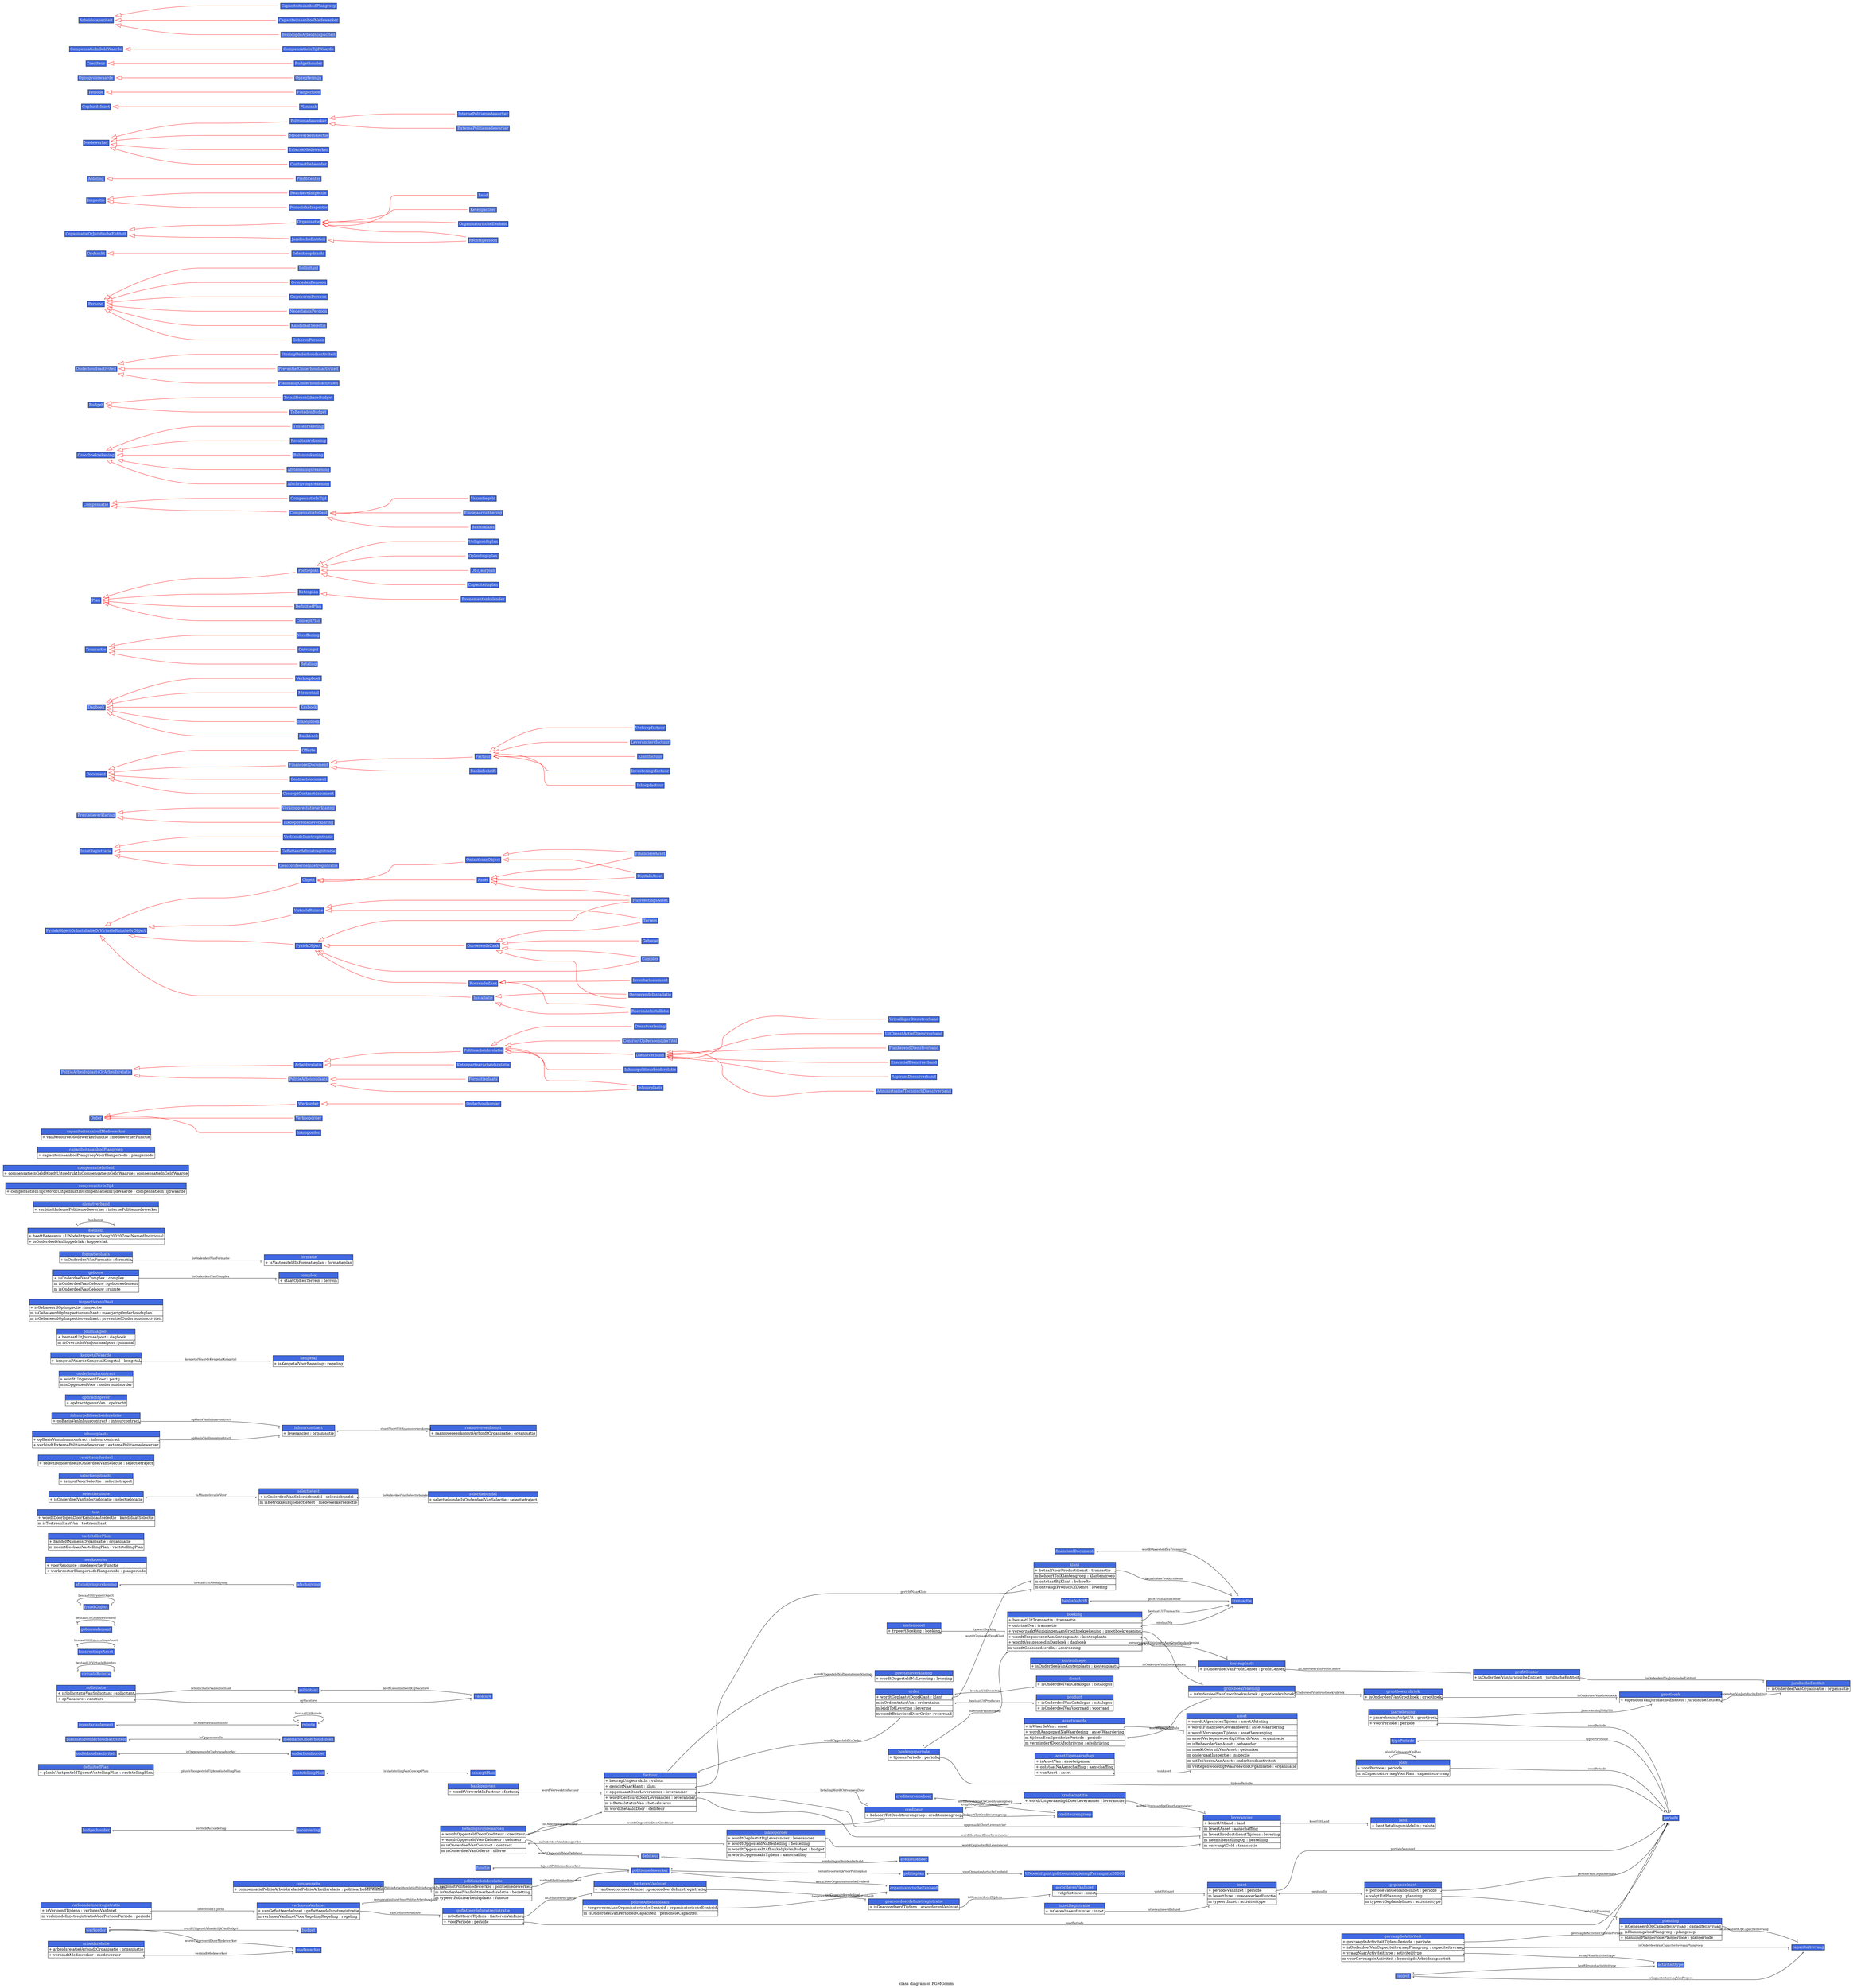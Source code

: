 digraph "class diagram of PGMGomm" {
	graph [bgcolor=white,
		label="class diagram of PGMGomm",
		rankdir=LR
	];
	node [label="\N"];
	edge [fontsize=11,
		minlen=4
	];
	393488189453944556	[label=<<TABLE BGCOLOR="white" BORDER="0" CELLBORDER="1" CELLSPACING="0"><TR><TD BGCOLOR="royalblue" COLOR="black"><FONT COLOR="gray90">budget</FONT></TD></TR></TABLE>>,
		shape=plaintext];
	6743741810771989647	[label=<<TABLE BGCOLOR="white" BORDER="0" CELLBORDER="1" CELLSPACING="0"><TR><TD BGCOLOR="royalblue" COLOR="black"><FONT COLOR="gray90">werkorder</FONT></TD></TR></TABLE>>,
		shape=plaintext];
	6743741810771989647:wordtUitgezetAfhankelijkVanBudget -> 393488189453944556	[arrowhead=onone,
		headlabel="*",
		label=wordtUitgezetAfhankelijkVanBudget,
		labelfloat=true,
		taillabel="*"];
	1953422055734086272	[label=<<TABLE BGCOLOR="white" BORDER="0" CELLBORDER="1" CELLSPACING="0"><TR><TD BGCOLOR="royalblue" COLOR="black"><FONT COLOR="gray90">medewerker</FONT></TD></TR></TABLE>>,
		shape=plaintext];
	6743741810771989647:wordtUitgevoerdDoorMedewerker -> 1953422055734086272	[arrowhead=onone,
		headlabel="*",
		label=wordtUitgevoerdDoorMedewerker,
		labelfloat=true,
		taillabel="*"];
	1020892100710087332	[label=<<TABLE BGCOLOR="white" BORDER="0" CELLBORDER="1" CELLSPACING="0"><TR><TD BGCOLOR="royalblue" COLOR="black"><FONT COLOR="gray90">financieelDocument</FONT></TD></TR></TABLE>>,
		shape=plaintext];
	3237684851209233991	[label=<<TABLE BGCOLOR="white" BORDER="0" CELLBORDER="1" CELLSPACING="0"><TR><TD BGCOLOR="royalblue" COLOR="black"><FONT COLOR="gray90">transactie</FONT></TD></TR></TABLE>>,
		shape=plaintext];
	1020892100710087332:wordtOpgesteldNaTransactie -> 3237684851209233991	[arrowhead=onone,
		headlabel="*",
		label=wordtOpgesteldNaTransactie,
		labelfloat=true,
		taillabel="*"];
	8825343106578453321	[label=<<TABLE BGCOLOR="white" BORDER="0" CELLBORDER="1" CELLSPACING="0"><TR><TD BGCOLOR="royalblue" COLOR="black"><FONT COLOR="gray90">organisatorischeEenheid</FONT></TD></TR></TABLE>>,
		shape=plaintext];
	7518047790883290717	[label=<<TABLE BGCOLOR="white" BORDER="0" CELLBORDER="1" CELLSPACING="0"><TR><TD BGCOLOR="royalblue" COLOR="black"><FONT COLOR="gray90">kredietbeheer</FONT></TD></TR></TABLE>>,
		shape=plaintext];
	3150033489469936083	[label=<<TABLE BGCOLOR="white" BORDER="0" CELLBORDER="1" CELLSPACING="0"><TR><TD BGCOLOR="royalblue" COLOR="black"><FONT COLOR="gray90">debiteur</FONT></TD></TR></TABLE>>,
		shape=plaintext];
	3150033489469936083:vorderingenWordenBetaald -> 7518047790883290717	[arrowhead=onone,
		headlabel="*",
		label=vorderingenWordenBetaald,
		labelfloat=true,
		taillabel="*"];
	7569230468740925400	[label=<<TABLE BGCOLOR="white" BORDER="0" CELLBORDER="1" CELLSPACING="0"><TR><TD BGCOLOR="royalblue" COLOR="black"><FONT COLOR="gray90">UNodehttpint.politieontologiesmpPersmgmtx20066</FONT></TD></TR></TABLE>>,
		shape=plaintext];
	8620764167513070723	[label=<<TABLE BGCOLOR="white" BORDER="0" CELLBORDER="1" CELLSPACING="0"><TR><TD BGCOLOR="royalblue" COLOR="black"><FONT COLOR="gray90">budgethouder</FONT></TD></TR></TABLE>>,
		shape=plaintext];
	146492609985068469	[label=<<TABLE BGCOLOR="white" BORDER="0" CELLBORDER="1" CELLSPACING="0"><TR><TD BGCOLOR="royalblue" COLOR="black"><FONT COLOR="gray90">accordering</FONT></TD></TR></TABLE>>,
		shape=plaintext];
	8620764167513070723:verrichtAccordering -> 146492609985068469	[arrowhead=onone,
		headlabel="*",
		label=verrichtAccordering,
		labelfloat=true,
		taillabel="*"];
	5962094410333035203	[label=<<TABLE BGCOLOR="white" BORDER="0" CELLBORDER="1" CELLSPACING="0"><TR><TD BGCOLOR="royalblue" COLOR="black"><FONT COLOR="gray90">politieplan</FONT></TD></TR></TABLE>>,
		shape=plaintext];
	5962094410333035203:voorOrganisatorischeEenheid -> 7569230468740925400	[arrowhead=onone,
		headlabel="*",
		label=voorOrganisatorischeEenheid,
		labelfloat=true,
		taillabel="*"];
	5153087118581809445	[label=<<TABLE BGCOLOR="white" BORDER="0" CELLBORDER="1" CELLSPACING="0"><TR><TD BGCOLOR="royalblue" COLOR="black"><FONT COLOR="gray90">politiemedewerker</FONT></TD></TR></TABLE>>,
		shape=plaintext];
	5153087118581809445:werktVoorOrganisatorischeEenheid -> 8825343106578453321	[arrowhead=onone,
		headlabel="*",
		label=werktVoorOrganisatorischeEenheid,
		labelfloat=true,
		taillabel="*"];
	5153087118581809445:verantwoordelijkVoorPolitieplan -> 5962094410333035203	[arrowhead=onone,
		headlabel="*",
		label=verantwoordelijkVoorPolitieplan,
		labelfloat=true,
		taillabel="*"];
	9008792515422929322	[label=<<TABLE BGCOLOR="white" BORDER="0" CELLBORDER="1" CELLSPACING="0"><TR><TD BGCOLOR="royalblue" COLOR="black"><FONT COLOR="gray90">functie</FONT></TD></TR></TABLE>>,
		shape=plaintext];
	9008792515422929322:typeertPolitiemedewerker -> 5153087118581809445	[arrowhead=onone,
		headlabel="*",
		label=typeertPolitiemedewerker,
		labelfloat=true,
		taillabel="*"];
	6988882007855557474	[label=<<TABLE BGCOLOR="white" BORDER="0" CELLBORDER="1" CELLSPACING="0"><TR><TD BGCOLOR="royalblue" COLOR="black"><FONT COLOR="gray90">typePeriode</FONT></TD></TR></TABLE>>,
		shape=plaintext];
	8909073335119657450	[label=<<TABLE BGCOLOR="white" BORDER="0" CELLBORDER="1" CELLSPACING="0"><TR><TD BGCOLOR="royalblue" COLOR="black"><FONT COLOR="gray90">periode</FONT></TD></TR></TABLE>>,
		shape=plaintext];
	6988882007855557474:typeertPeriode -> 8909073335119657450	[arrowhead=onone,
		headlabel="*",
		label=typeertPeriode,
		labelfloat=true,
		taillabel="*"];
	2402064359818669352	[label=<<TABLE BGCOLOR="white" BORDER="0" CELLBORDER="1" CELLSPACING="0"><TR><TD BGCOLOR="royalblue" COLOR="black"><FONT COLOR="gray90">vaststellingPlan</FONT></TD></TR></TABLE>>,
		shape=plaintext];
	3624908238564708133	[label=<<TABLE BGCOLOR="white" BORDER="0" CELLBORDER="1" CELLSPACING="0"><TR><TD BGCOLOR="royalblue" COLOR="black"><FONT COLOR="gray90">conceptPlan</FONT></TD></TR></TABLE>>,
		shape=plaintext];
	2402064359818669352:isVaststellingVanConceptPlan -> 3624908238564708133	[arrowhead=onone,
		headlabel="*",
		label=isVaststellingVanConceptPlan,
		labelfloat=true,
		taillabel="*"];
	8938772743949180441	[label=<<TABLE BGCOLOR="white" BORDER="0" CELLBORDER="1" CELLSPACING="0"><TR><TD BGCOLOR="royalblue" COLOR="black"><FONT COLOR="gray90">onderhoudsorder</FONT></TD></TR></TABLE>>,
		shape=plaintext];
	8571546097845187794	[label=<<TABLE BGCOLOR="white" BORDER="0" CELLBORDER="1" CELLSPACING="0"><TR><TD BGCOLOR="royalblue" COLOR="black"><FONT COLOR="gray90">onderhoudsactiviteit</FONT></TD></TR></TABLE>>,
		shape=plaintext];
	8571546097845187794:isOpgenomenInOnderhoudsorder -> 8938772743949180441	[arrowhead=onone,
		headlabel="*",
		label=isOpgenomenInOnderhoudsorder,
		labelfloat=true,
		taillabel="*"];
	6708412646897141246	[label=<<TABLE BGCOLOR="white" BORDER="0" CELLBORDER="1" CELLSPACING="0"><TR><TD BGCOLOR="royalblue" COLOR="black"><FONT COLOR="gray90">planmatigOnderhoudsactiviteit</FONT></TD></TR></TABLE>>,
		shape=plaintext];
	7967282257127895414	[label=<<TABLE BGCOLOR="white" BORDER="0" CELLBORDER="1" CELLSPACING="0"><TR><TD BGCOLOR="royalblue" COLOR="black"><FONT COLOR="gray90">meerjarigOnderhoudsplan</FONT></TD></TR></TABLE>>,
		shape=plaintext];
	6708412646897141246:isOpgenomenIn -> 7967282257127895414	[arrowhead=onone,
		headlabel="*",
		label=isOpgenomenIn,
		labelfloat=true,
		taillabel="*"];
	2926945512444469367	[label=<<TABLE BGCOLOR="white" BORDER="0" CELLBORDER="1" CELLSPACING="0"><TR><TD BGCOLOR="royalblue" COLOR="black"><FONT COLOR="gray90">inventariselement</FONT></TD></TR></TABLE>>,
		shape=plaintext];
	4109405949194072371	[label=<<TABLE BGCOLOR="white" BORDER="0" CELLBORDER="1" CELLSPACING="0"><TR><TD BGCOLOR="royalblue" COLOR="black"><FONT COLOR="gray90">ruimte</FONT></TD></TR></TABLE>>,
		shape=plaintext];
	2926945512444469367:isOnderdeelVanRuimte -> 4109405949194072371	[arrowhead=onone,
		headlabel="*",
		label=isOnderdeelVanRuimte,
		labelfloat=true,
		taillabel="*"];
	4235060337627546658	[label=<<TABLE BGCOLOR="white" BORDER="0" CELLBORDER="1" CELLSPACING="0"><TR><TD BGCOLOR="royalblue" COLOR="black"><FONT COLOR="gray90">capaciteitsvraag</FONT></TD></TR></TABLE>>,
		shape=plaintext];
	411146014666668477	[label=<<TABLE BGCOLOR="white" BORDER="0" CELLBORDER="1" CELLSPACING="0"><TR><TD BGCOLOR="royalblue" COLOR="black"><FONT COLOR="gray90">project</FONT></TD></TR></TABLE>>,
		shape=plaintext];
	411146014666668477:isCapaciteitsvraagVanProject -> 4235060337627546658	[arrowhead=onone,
		headlabel="*",
		label=isCapaciteitsvraagVanProject,
		labelfloat=true,
		taillabel="*"];
	6382682182065766885	[label=<<TABLE BGCOLOR="white" BORDER="0" CELLBORDER="1" CELLSPACING="0"><TR><TD BGCOLOR="royalblue" COLOR="black"><FONT COLOR="gray90">activiteittype</FONT></TD></TR></TABLE>>,
		shape=plaintext];
	411146014666668477:heeftProjectactiviteittype -> 6382682182065766885	[arrowhead=onone,
		headlabel="*",
		label=heeftProjectactiviteittype,
		labelfloat=true,
		taillabel="*"];
	6460513835229089960	[label=<<TABLE BGCOLOR="white" BORDER="0" CELLBORDER="1" CELLSPACING="0"><TR><TD BGCOLOR="royalblue" COLOR="black"><FONT COLOR="gray90">vacature</FONT></TD></TR></TABLE>>,
		shape=plaintext];
	5540734714185508034	[label=<<TABLE BGCOLOR="white" BORDER="0" CELLBORDER="1" CELLSPACING="0"><TR><TD BGCOLOR="royalblue" COLOR="black"><FONT COLOR="gray90">sollicitant</FONT></TD></TR></TABLE>>,
		shape=plaintext];
	5540734714185508034:heeftGesolliciteerdOpVacature -> 6460513835229089960	[arrowhead=onone,
		headlabel="*",
		label=heeftGesolliciteerdOpVacature,
		labelfloat=true,
		taillabel="*"];
	78151456049571920	[label=<<TABLE BGCOLOR="white" BORDER="0" CELLBORDER="1" CELLSPACING="0"><TR><TD BGCOLOR="royalblue" COLOR="black"><FONT COLOR="gray90">crediteurengroep</FONT></TD></TR></TABLE>>,
		shape=plaintext];
	7243333540926260715	[label=<<TABLE BGCOLOR="white" BORDER="0" CELLBORDER="1" CELLSPACING="0"><TR><TD BGCOLOR="royalblue" COLOR="black"><FONT COLOR="gray90">crediteurenbeheer</FONT></TD></TR></TABLE>>,
		shape=plaintext];
	7243333540926260715:heeftBetrekkingOpCrediteurengroep -> 78151456049571920	[arrowhead=onone,
		headlabel="*",
		label=heeftBetrekkingOpCrediteurengroep,
		labelfloat=true,
		taillabel="*"];
	3845504966196009782	[label=<<TABLE BGCOLOR="white" BORDER="0" CELLBORDER="1" CELLSPACING="0"><TR><TD BGCOLOR="royalblue" COLOR="black"><FONT COLOR="gray90">bankafschrift</FONT></TD></TR></TABLE>>,
		shape=plaintext];
	3845504966196009782:geeftTransactiesWeer -> 3237684851209233991	[arrowhead=onone,
		headlabel="*",
		label=geeftTransactiesWeer,
		labelfloat=true,
		taillabel="*"];
	508581298097481675	[label=<<TABLE BGCOLOR="white" BORDER="0" CELLBORDER="1" CELLSPACING="0"><TR><TD BGCOLOR="royalblue" COLOR="black"><FONT COLOR="gray90">virtueleRuimte</FONT></TD></TR></TABLE>>,
		shape=plaintext];
	508581298097481675:bestaatUitVirtueleRuimtes -> 508581298097481675	[arrowhead=onone,
		headlabel="*",
		label=bestaatUitVirtueleRuimtes,
		labelfloat=true,
		taillabel="*"];
	4109405949194072371:bestaatUitRuimte -> 4109405949194072371	[arrowhead=onone,
		headlabel="*",
		label=bestaatUitRuimte,
		labelfloat=true,
		taillabel="*"];
	9017664304286853568	[label=<<TABLE BGCOLOR="white" BORDER="0" CELLBORDER="1" CELLSPACING="0"><TR><TD BGCOLOR="royalblue" COLOR="black"><FONT COLOR="gray90">huisvestingsAsset</FONT></TD></TR></TABLE>>,
		shape=plaintext];
	9017664304286853568:bestaatUitHuisvestingsAsset -> 9017664304286853568	[arrowhead=onone,
		headlabel="*",
		label=bestaatUitHuisvestingsAsset,
		labelfloat=true,
		taillabel="*"];
	2277001234177115221	[label=<<TABLE BGCOLOR="white" BORDER="0" CELLBORDER="1" CELLSPACING="0"><TR><TD BGCOLOR="royalblue" COLOR="black"><FONT COLOR="gray90">gebouwelement</FONT></TD></TR></TABLE>>,
		shape=plaintext];
	2277001234177115221:bestaatUitGebouwelement -> 2277001234177115221	[arrowhead=onone,
		headlabel="*",
		label=bestaatUitGebouwelement,
		labelfloat=true,
		taillabel="*"];
	745699953308791575	[label=<<TABLE BGCOLOR="white" BORDER="0" CELLBORDER="1" CELLSPACING="0"><TR><TD BGCOLOR="royalblue" COLOR="black"><FONT COLOR="gray90">fysiekObject</FONT></TD></TR></TABLE>>,
		shape=plaintext];
	745699953308791575:bestaatUitFysiekObject -> 745699953308791575	[arrowhead=onone,
		headlabel="*",
		label=bestaatUitFysiekObject,
		labelfloat=true,
		taillabel="*"];
	2919670268381428352	[label=<<TABLE BGCOLOR="white" BORDER="0" CELLBORDER="1" CELLSPACING="0"><TR><TD BGCOLOR="royalblue" COLOR="black"><FONT COLOR="gray90">afschrijvingsrekening</FONT></TD></TR></TABLE>>,
		shape=plaintext];
	7121576212506071925	[label=<<TABLE BGCOLOR="white" BORDER="0" CELLBORDER="1" CELLSPACING="0"><TR><TD BGCOLOR="royalblue" COLOR="black"><FONT COLOR="gray90">afschrijving</FONT></TD></TR></TABLE>>,
		shape=plaintext];
	2919670268381428352:bestaatUitAfschrijving -> 7121576212506071925	[arrowhead=onone,
		headlabel="*",
		label=bestaatUitAfschrijving,
		labelfloat=true,
		taillabel="*"];
	1448789762412181769	[label=<<TABLE BGCOLOR="white" BORDER="0" CELLBORDER="1" CELLSPACING="0"><TR><TD BGCOLOR="royalblue" COLOR="black"><FONT COLOR="gray90">werkrooster</FONT></TD></TR><TR><TD ALIGN="LEFT" PORT="voorResource">+ voorResource : medewerkerFunctie</TD></TR><TR><TD ALIGN="LEFT" PORT="werkroosterPlanperiodePlanperiode">+ werkroosterPlanperiodePlanperiode : planperiode</TD></TR></TABLE>>,
		shape=plaintext];
	1579506760513555509	[label=<<TABLE BGCOLOR="white" BORDER="0" CELLBORDER="1" CELLSPACING="0"><TR><TD BGCOLOR="royalblue" COLOR="black"><FONT COLOR="gray90">verloondeInzetregistratie</FONT></TD></TR><TR><TD ALIGN="LEFT" PORT="isVerloondTijdens">+ isVerloondTijdens : verlonenVanInzet</TD></TR><TR><TD ALIGN="LEFT" PORT="verloondeInzetregistratieVoorPeriodePeriode">m verloondeInzetregistratieVoorPeriodePeriode : periode</TD></TR></TABLE>>,
		shape=plaintext];
	7992728213395202741	[label=<<TABLE BGCOLOR="white" BORDER="0" CELLBORDER="1" CELLSPACING="0"><TR><TD BGCOLOR="royalblue" COLOR="black"><FONT COLOR="gray90">verlonenVanInzet</FONT></TD></TR><TR><TD ALIGN="LEFT" PORT="vanGefiatteerdeInzet">+ vanGefiatteerdeInzet : gefiatteerdeInzetregistratie</TD></TR><TR><TD ALIGN="LEFT" PORT="verlonenVanInzetVoorRegelingRegeling">m verlonenVanInzetVoorRegelingRegeling : regeling</TD></TR></TABLE>>,
		shape=plaintext];
	1579506760513555509:isVerloondTijdens -> 7992728213395202741	[arrowhead=onone,
		headlabel=1,
		label=isVerloondTijdens,
		labelfloat=true,
		taillabel="*"];
	4424002483962712144	[label=<<TABLE BGCOLOR="white" BORDER="0" CELLBORDER="1" CELLSPACING="0"><TR><TD BGCOLOR="royalblue" COLOR="black"><FONT COLOR="gray90">politiearbeidsrelatie</FONT></TD></TR><TR><TD ALIGN="LEFT" PORT="verbindtPolitiemedewerker">+ verbindtPolitiemedewerker : politiemedewerker</TD></TR><TR><TD ALIGN="LEFT" PORT="isOnderdeelVanPolitiearbeidsrelatie">m isOnderdeelVanPolitiearbeidsrelatie : bezetting</TD></TR><TR><TD ALIGN="LEFT" PORT="typeertPolitiearbeidsplaats">m typeertPolitiearbeidsplaats : functie</TD></TR></TABLE>>,
		shape=plaintext];
	7992728213395202741:verlonenVanInzetVoorPolitieArbeidsrelatie -> 4424002483962712144	[arrowhead=onone,
		headlabel="*",
		label=verlonenVanInzetVoorPolitieArbeidsrelatie,
		labelfloat=true,
		taillabel="*"];
	6090299505515114731	[label=<<TABLE BGCOLOR="white" BORDER="0" CELLBORDER="1" CELLSPACING="0"><TR><TD BGCOLOR="royalblue" COLOR="black"><FONT COLOR="gray90">gefiatteerdeInzetregistratie</FONT></TD></TR><TR><TD ALIGN="LEFT" PORT="isGefiatteerdTijdens">+ isGefiatteerdTijdens : fiatterenVanInzet</TD></TR><TR><TD ALIGN="LEFT" PORT="voorPeriode">+ voorPeriode : periode</TD></TR></TABLE>>,
		shape=plaintext];
	7992728213395202741:vanGefiatteerdeInzet -> 6090299505515114731	[arrowhead=onone,
		headlabel=1,
		label=vanGefiatteerdeInzet,
		labelfloat=true,
		taillabel="*"];
	8305928198121836854	[label=<<TABLE BGCOLOR="white" BORDER="0" CELLBORDER="1" CELLSPACING="0"><TR><TD BGCOLOR="royalblue" COLOR="black"><FONT COLOR="gray90">vaststellerPlan</FONT></TD></TR><TR><TD ALIGN="LEFT" PORT="handeltNamensOrganisatie">+ handeltNamensOrganisatie : organisatie</TD></TR><TR><TD ALIGN="LEFT" PORT="neemtDeelAanVastellingPlan">m neemtDeelAanVastellingPlan : vaststellingPlan</TD></TR></TABLE>>,
		shape=plaintext];
	1586490907026254189	[label=<<TABLE BGCOLOR="white" BORDER="0" CELLBORDER="1" CELLSPACING="0"><TR><TD BGCOLOR="royalblue" COLOR="black"><FONT COLOR="gray90">test</FONT></TD></TR><TR><TD ALIGN="LEFT" PORT="wordtDoorlopenDoorKandidaatselectie">+ wordtDoorlopenDoorKandidaatselectie : kandidaatSelectie</TD></TR><TR><TD ALIGN="LEFT" PORT="isTestresultaatVan">m isTestresultaatVan : testresultaat</TD></TR></TABLE>>,
		shape=plaintext];
	8331450580429289025	[label=<<TABLE BGCOLOR="white" BORDER="0" CELLBORDER="1" CELLSPACING="0"><TR><TD BGCOLOR="royalblue" COLOR="black"><FONT COLOR="gray90">sollicitatie</FONT></TD></TR><TR><TD ALIGN="LEFT" PORT="isSollicitatieVanSollicitant">+ isSollicitatieVanSollicitant : sollicitant</TD></TR><TR><TD ALIGN="LEFT" PORT="opVacature">+ opVacature : vacature</TD></TR></TABLE>>,
		shape=plaintext];
	8331450580429289025:opVacature -> 6460513835229089960	[arrowhead=onone,
		headlabel=1,
		label=opVacature,
		labelfloat=true,
		taillabel="*"];
	8331450580429289025:isSollicitatieVanSollicitant -> 5540734714185508034	[arrowhead=onone,
		headlabel=1,
		label=isSollicitatieVanSollicitant,
		labelfloat=true,
		taillabel="*"];
	5237022140292706085	[label=<<TABLE BGCOLOR="white" BORDER="0" CELLBORDER="1" CELLSPACING="0"><TR><TD BGCOLOR="royalblue" COLOR="black"><FONT COLOR="gray90">selectietest</FONT></TD></TR><TR><TD ALIGN="LEFT" PORT="isOnderdeelVanSelectiebundel">+ isOnderdeelVanSelectiebundel : selectiebundel</TD></TR><TR><TD ALIGN="LEFT" PORT="isBetrokkenBijSelectietest">m isBetrokkenBijSelectietest : medewerkerselectie</TD></TR></TABLE>>,
		shape=plaintext];
	8717254111003771249	[label=<<TABLE BGCOLOR="white" BORDER="0" CELLBORDER="1" CELLSPACING="0"><TR><TD BGCOLOR="royalblue" COLOR="black"><FONT COLOR="gray90">selectiebundel</FONT></TD></TR><TR><TD ALIGN="LEFT" PORT="selectiebundelIsOnderdeelVanSelectie">+ selectiebundelIsOnderdeelVanSelectie : selectietraject</TD></TR></TABLE>>,
		shape=plaintext];
	5237022140292706085:isOnderdeelVanSelectiebundel -> 8717254111003771249	[arrowhead=onone,
		headlabel=1,
		label=isOnderdeelVanSelectiebundel,
		labelfloat=true,
		taillabel="*"];
	4991337370624909031	[label=<<TABLE BGCOLOR="white" BORDER="0" CELLBORDER="1" CELLSPACING="0"><TR><TD BGCOLOR="royalblue" COLOR="black"><FONT COLOR="gray90">selectieruimte</FONT></TD></TR><TR><TD ALIGN="LEFT" PORT="isOnderdeelVanSelectielocatie">+ isOnderdeelVanSelectielocatie : selectielocatie</TD></TR></TABLE>>,
		shape=plaintext];
	4991337370624909031:isAfnamelocatieVoor -> 5237022140292706085	[arrowhead=onone,
		headlabel="*",
		label=isAfnamelocatieVoor,
		labelfloat=true,
		taillabel="*"];
	2845655473242603180	[label=<<TABLE BGCOLOR="white" BORDER="0" CELLBORDER="1" CELLSPACING="0"><TR><TD BGCOLOR="royalblue" COLOR="black"><FONT COLOR="gray90">selectieopdracht</FONT></TD></TR><TR><TD ALIGN="LEFT" PORT="isInputVoorSelectie">+ isInputVoorSelectie : selectietraject</TD></TR></TABLE>>,
		shape=plaintext];
	1551222361593423564	[label=<<TABLE BGCOLOR="white" BORDER="0" CELLBORDER="1" CELLSPACING="0"><TR><TD BGCOLOR="royalblue" COLOR="black"><FONT COLOR="gray90">selectieonderdeel</FONT></TD></TR><TR><TD ALIGN="LEFT" PORT="selectieonderdeelIsOnderdeelVanSelectie">+ selectieonderdeelIsOnderdeelVanSelectie : selectietraject</TD></TR></TABLE>>,
		shape=plaintext];
	2922948800204887952	[label=<<TABLE BGCOLOR="white" BORDER="0" CELLBORDER="1" CELLSPACING="0"><TR><TD BGCOLOR="royalblue" COLOR="black"><FONT COLOR="gray90">raamovereenkomst</FONT></TD></TR><TR><TD ALIGN="LEFT" PORT="raamovereenkomstVerbindtOrganisatie">+ raamovereenkomstVerbindtOrganisatie : organisatie</TD></TR></TABLE>>,
		shape=plaintext];
	5094650748186875520	[label=<<TABLE BGCOLOR="white" BORDER="0" CELLBORDER="1" CELLSPACING="0"><TR><TD BGCOLOR="royalblue" COLOR="black"><FONT COLOR="gray90">profitCenter</FONT></TD></TR><TR><TD ALIGN="LEFT" PORT="isOnderdeelVanJuridischeEntiteit">+ isOnderdeelVanJuridischeEntiteit : juridischeEntiteit</TD></TR></TABLE>>,
		shape=plaintext];
	5217295029050924497	[label=<<TABLE BGCOLOR="white" BORDER="0" CELLBORDER="1" CELLSPACING="0"><TR><TD BGCOLOR="royalblue" COLOR="black"><FONT COLOR="gray90">juridischeEntiteit</FONT></TD></TR><TR><TD ALIGN="LEFT" PORT="isOnderdeelVanOrganisatie">+ isOnderdeelVanOrganisatie : organisatie</TD></TR></TABLE>>,
		shape=plaintext];
	5094650748186875520:isOnderdeelVanJuridischeEntiteit -> 5217295029050924497	[arrowhead=onone,
		headlabel=1,
		label=isOnderdeelVanJuridischeEntiteit,
		labelfloat=true,
		taillabel="*"];
	1713040349896106303	[label=<<TABLE BGCOLOR="white" BORDER="0" CELLBORDER="1" CELLSPACING="0"><TR><TD BGCOLOR="royalblue" COLOR="black"><FONT COLOR="gray90">product</FONT></TD></TR><TR><TD ALIGN="LEFT" PORT="isOnderdeelVanCatalogus">+ isOnderdeelVanCatalogus : catalogus</TD></TR><TR><TD ALIGN="LEFT" PORT="isOnderdeelVanVoorraad">+ isOnderdeelVanVoorraad : voorraad</TD></TR></TABLE>>,
		shape=plaintext];
	6083335391382146600	[label=<<TABLE BGCOLOR="white" BORDER="0" CELLBORDER="1" CELLSPACING="0"><TR><TD BGCOLOR="royalblue" COLOR="black"><FONT COLOR="gray90">prestatieverklaring</FONT></TD></TR><TR><TD ALIGN="LEFT" PORT="wordtOpgesteldNaLevering">+ wordtOpgesteldNaLevering : levering</TD></TR></TABLE>>,
		shape=plaintext];
	4424002483962712144:verbindtPolitiemedewerker -> 5153087118581809445	[arrowhead=onone,
		headlabel=1,
		label=verbindtPolitiemedewerker,
		labelfloat=true,
		taillabel="*"];
	4161790597902745708	[label=<<TABLE BGCOLOR="white" BORDER="0" CELLBORDER="1" CELLSPACING="0"><TR><TD BGCOLOR="royalblue" COLOR="black"><FONT COLOR="gray90">politieArbeidsplaats</FONT></TD></TR><TR><TD ALIGN="LEFT" PORT="toegewezenAanOrganisatorischeEenheid">+ toegewezenAanOrganisatorischeEenheid : organisatorischeEenheid</TD></TR><TR><TD ALIGN="LEFT" PORT="isOnderdeelVanPersoneleCapaciteit">m isOnderdeelVanPersoneleCapaciteit : personeleCapaciteit</TD></TR></TABLE>>,
		shape=plaintext];
	4161790597902745708:toegewezenAanOrganisatorischeEenheid -> 8825343106578453321	[arrowhead=onone,
		headlabel=1,
		label=toegewezenAanOrganisatorischeEenheid,
		labelfloat=true,
		taillabel="*"];
	269227442519276558	[label=<<TABLE BGCOLOR="white" BORDER="0" CELLBORDER="1" CELLSPACING="0"><TR><TD BGCOLOR="royalblue" COLOR="black"><FONT COLOR="gray90">planning</FONT></TD></TR><TR><TD ALIGN="LEFT" PORT="isGebaseerdOpCapaciteitsvraag">+ isGebaseerdOpCapaciteitsvraag : capaciteitsvraag</TD></TR><TR><TD ALIGN="LEFT" PORT="isPlanningVoorPlangroep">+ isPlanningVoorPlangroep : plangroep</TD></TR><TR><TD ALIGN="LEFT" PORT="planningPlanperiodePlanperiode">+ planningPlanperiodePlanperiode : planperiode</TD></TR></TABLE>>,
		shape=plaintext];
	269227442519276558:isGebaseerdOpCapaciteitsvraag -> 4235060337627546658	[arrowhead=onone,
		headlabel=1,
		label=isGebaseerdOpCapaciteitsvraag,
		labelfloat=true,
		taillabel="*"];
	1031641992131423980	[label=<<TABLE BGCOLOR="white" BORDER="0" CELLBORDER="1" CELLSPACING="0"><TR><TD BGCOLOR="royalblue" COLOR="black"><FONT COLOR="gray90">plan</FONT></TD></TR><TR><TD ALIGN="LEFT" PORT="voorPeriode">+ voorPeriode : periode</TD></TR><TR><TD ALIGN="LEFT" PORT="isCapaciteitsvraagVoorPlan">m isCapaciteitsvraagVoorPlan : capaciteitsvraag</TD></TR></TABLE>>,
		shape=plaintext];
	1031641992131423980:voorPeriode -> 8909073335119657450	[arrowhead=onone,
		headlabel=1,
		label=voorPeriode,
		labelfloat=true,
		taillabel="*"];
	1031641992131423980:planIsGebaseerdOpPlan -> 1031641992131423980	[arrowhead=onone,
		headlabel="*",
		label=planIsGebaseerdOpPlan,
		labelfloat=true,
		taillabel="*"];
	2165326685244145032	[label=<<TABLE BGCOLOR="white" BORDER="0" CELLBORDER="1" CELLSPACING="0"><TR><TD BGCOLOR="royalblue" COLOR="black"><FONT COLOR="gray90">order</FONT></TD></TR><TR><TD ALIGN="LEFT" PORT="wordtGeplaatstDoorKlant">+ wordtGeplaatstDoorKlant : klant</TD></TR><TR><TD ALIGN="LEFT" PORT="isOrderstatusVan">m isOrderstatusVan : orderstatus</TD></TR><TR><TD ALIGN="LEFT" PORT="leidtTotLevering">m leidtTotLevering : levering</TD></TR><TR><TD ALIGN="LEFT" PORT="wordtBeinvloedDoorOrder">m wordtBeinvloedDoorOrder : voorraad</TD></TR></TABLE>>,
		shape=plaintext];
	2165326685244145032:bestaatUitProducten -> 1713040349896106303	[arrowhead=onone,
		headlabel="*",
		label=bestaatUitProducten,
		labelfloat=true,
		taillabel="*"];
	2845608977266240624	[label=<<TABLE BGCOLOR="white" BORDER="0" CELLBORDER="1" CELLSPACING="0"><TR><TD BGCOLOR="royalblue" COLOR="black"><FONT COLOR="gray90">klant</FONT></TD></TR><TR><TD ALIGN="LEFT" PORT="betaaltVoorProductdienst">+ betaaltVoorProductdienst : transactie</TD></TR><TR><TD ALIGN="LEFT" PORT="behoortTotKlantengroep">m behoortTotKlantengroep : klantengroep</TD></TR><TR><TD ALIGN="LEFT" PORT="ontstaatBijKlant">m ontstaatBijKlant : behoefte</TD></TR><TR><TD ALIGN="LEFT" PORT="ontvangtProductOfDienst">m ontvangtProductOfDienst : levering</TD></TR></TABLE>>,
		shape=plaintext];
	2165326685244145032:wordtGeplaatstDoorKlant -> 2845608977266240624	[arrowhead=onone,
		headlabel=1,
		label=wordtGeplaatstDoorKlant,
		labelfloat=true,
		taillabel="*"];
	1588029601006387830	[label=<<TABLE BGCOLOR="white" BORDER="0" CELLBORDER="1" CELLSPACING="0"><TR><TD BGCOLOR="royalblue" COLOR="black"><FONT COLOR="gray90">dienst</FONT></TD></TR><TR><TD ALIGN="LEFT" PORT="isOnderdeelVanCatalogus">+ isOnderdeelVanCatalogus : catalogus</TD></TR></TABLE>>,
		shape=plaintext];
	2165326685244145032:bestaatUitDiensten -> 1588029601006387830	[arrowhead=onone,
		headlabel="*",
		label=bestaatUitDiensten,
		labelfloat=true,
		taillabel="*"];
	4256458690619457586	[label=<<TABLE BGCOLOR="white" BORDER="0" CELLBORDER="1" CELLSPACING="0"><TR><TD BGCOLOR="royalblue" COLOR="black"><FONT COLOR="gray90">opdrachtgever</FONT></TD></TR><TR><TD ALIGN="LEFT" PORT="opdrachtgeverVan">+ opdrachtgeverVan : opdracht</TD></TR></TABLE>>,
		shape=plaintext];
	373075190964267830	[label=<<TABLE BGCOLOR="white" BORDER="0" CELLBORDER="1" CELLSPACING="0"><TR><TD BGCOLOR="royalblue" COLOR="black"><FONT COLOR="gray90">onderhoudscontract</FONT></TD></TR><TR><TD ALIGN="LEFT" PORT="wordtUitgevoerdDoor">+ wordtUitgevoerdDoor : partij</TD></TR><TR><TD ALIGN="LEFT" PORT="isOpgesteldVoor">m isOpgesteldVoor : onderhoudsorder</TD></TR></TABLE>>,
		shape=plaintext];
	8935538820681692302	[label=<<TABLE BGCOLOR="white" BORDER="0" CELLBORDER="1" CELLSPACING="0"><TR><TD BGCOLOR="royalblue" COLOR="black"><FONT COLOR="gray90">leverancier</FONT></TD></TR><TR><TD ALIGN="LEFT" PORT="komtUitLand">+ komtUitLand : land</TD></TR><TR><TD ALIGN="LEFT" PORT="levertAsset">m levertAsset : aanschaffing</TD></TR><TR><TD ALIGN="LEFT" PORT="levertProductdienstTijdens">m levertProductdienstTijdens : levering</TD></TR><TR><TD ALIGN="LEFT" PORT="neemtBestellingOp">m neemtBestellingOp : bestelling</TD></TR><TR><TD ALIGN="LEFT" PORT="ontvangtGeld">m ontvangtGeld : transactie</TD></TR></TABLE>>,
		shape=plaintext];
	3341622463892732918	[label=<<TABLE BGCOLOR="white" BORDER="0" CELLBORDER="1" CELLSPACING="0"><TR><TD BGCOLOR="royalblue" COLOR="black"><FONT COLOR="gray90">land</FONT></TD></TR><TR><TD ALIGN="LEFT" PORT="kentBetalingsmiddelIn">+ kentBetalingsmiddelIn : valuta</TD></TR></TABLE>>,
		shape=plaintext];
	8935538820681692302:komtUitLand -> 3341622463892732918	[arrowhead=onone,
		headlabel=1,
		label=komtUitLand,
		labelfloat=true,
		taillabel="*"];
	2989664015570666575	[label=<<TABLE BGCOLOR="white" BORDER="0" CELLBORDER="1" CELLSPACING="0"><TR><TD BGCOLOR="royalblue" COLOR="black"><FONT COLOR="gray90">kredietnotitie</FONT></TD></TR><TR><TD ALIGN="LEFT" PORT="wordtUitgevaardigdDoorLeverancier">+ wordtUitgevaardigdDoorLeverancier : leverancier</TD></TR></TABLE>>,
		shape=plaintext];
	2989664015570666575:wordtUitgevaardigdDoorLeverancier -> 8935538820681692302	[arrowhead=onone,
		headlabel=1,
		label=wordtUitgevaardigdDoorLeverancier,
		labelfloat=true,
		taillabel="*"];
	3678896127391911001	[label=<<TABLE BGCOLOR="white" BORDER="0" CELLBORDER="1" CELLSPACING="0"><TR><TD BGCOLOR="royalblue" COLOR="black"><FONT COLOR="gray90">kostensoort</FONT></TD></TR><TR><TD ALIGN="LEFT" PORT="typeertBoeking">+ typeertBoeking : boeking</TD></TR></TABLE>>,
		shape=plaintext];
	877232975881666479	[label=<<TABLE BGCOLOR="white" BORDER="0" CELLBORDER="1" CELLSPACING="0"><TR><TD BGCOLOR="royalblue" COLOR="black"><FONT COLOR="gray90">boeking</FONT></TD></TR><TR><TD ALIGN="LEFT" PORT="bestaatUitTransactie">+ bestaatUitTransactie : transactie</TD></TR><TR><TD ALIGN="LEFT" PORT="ontstaatNa">+ ontstaatNa : transactie</TD></TR><TR><TD ALIGN="LEFT" PORT="veroorzaaktWijzigingenAanGrootboekrekening">+ veroorzaaktWijzigingenAanGrootboekrekening : grootboekrekening</TD></TR><TR><TD ALIGN="LEFT" PORT="wordtToegewezenAanKostenplaats">+ wordtToegewezenAanKostenplaats : kostenplaats</TD></TR><TR><TD ALIGN="LEFT" PORT="wordtVastgesteldInDagboek">+ wordtVastgesteldInDagboek : dagboek</TD></TR><TR><TD ALIGN="LEFT" PORT="wordtGeaccordeerdIn">m wordtGeaccordeerdIn : accordering</TD></TR></TABLE>>,
		shape=plaintext];
	3678896127391911001:typeertBoeking -> 877232975881666479	[arrowhead=onone,
		headlabel=1,
		label=typeertBoeking,
		labelfloat=true,
		taillabel="*"];
	1566458345516286042	[label=<<TABLE BGCOLOR="white" BORDER="0" CELLBORDER="1" CELLSPACING="0"><TR><TD BGCOLOR="royalblue" COLOR="black"><FONT COLOR="gray90">kostenplaats</FONT></TD></TR><TR><TD ALIGN="LEFT" PORT="isOnderdeelVanProfitCenter">+ isOnderdeelVanProfitCenter : profitCenter</TD></TR></TABLE>>,
		shape=plaintext];
	1566458345516286042:isOnderdeelVanProfitCenter -> 5094650748186875520	[arrowhead=onone,
		headlabel=1,
		label=isOnderdeelVanProfitCenter,
		labelfloat=true,
		taillabel="*"];
	4669995281694132044	[label=<<TABLE BGCOLOR="white" BORDER="0" CELLBORDER="1" CELLSPACING="0"><TR><TD BGCOLOR="royalblue" COLOR="black"><FONT COLOR="gray90">kostendrager</FONT></TD></TR><TR><TD ALIGN="LEFT" PORT="isOnderdeelVanKostenplaats">+ isOnderdeelVanKostenplaats : kostenplaats</TD></TR></TABLE>>,
		shape=plaintext];
	4669995281694132044:isOnderdeelVanKostenplaats -> 1566458345516286042	[arrowhead=onone,
		headlabel=1,
		label=isOnderdeelVanKostenplaats,
		labelfloat=true,
		taillabel="*"];
	2845608977266240624:betaaltVoorProductdienst -> 3237684851209233991	[arrowhead=onone,
		headlabel=1,
		label=betaaltVoorProductdienst,
		labelfloat=true,
		taillabel="*"];
	9037703330798919650	[label=<<TABLE BGCOLOR="white" BORDER="0" CELLBORDER="1" CELLSPACING="0"><TR><TD BGCOLOR="royalblue" COLOR="black"><FONT COLOR="gray90">kengetalWaarde</FONT></TD></TR><TR><TD ALIGN="LEFT" PORT="kengetalWaardeKengetalKengetal">+ kengetalWaardeKengetalKengetal : kengetal</TD></TR></TABLE>>,
		shape=plaintext];
	3656499428293940132	[label=<<TABLE BGCOLOR="white" BORDER="0" CELLBORDER="1" CELLSPACING="0"><TR><TD BGCOLOR="royalblue" COLOR="black"><FONT COLOR="gray90">kengetal</FONT></TD></TR><TR><TD ALIGN="LEFT" PORT="isKengetalVoorRegeling">+ isKengetalVoorRegeling : regeling</TD></TR></TABLE>>,
		shape=plaintext];
	9037703330798919650:kengetalWaardeKengetalKengetal -> 3656499428293940132	[arrowhead=onone,
		headlabel=1,
		label=kengetalWaardeKengetalKengetal,
		labelfloat=true,
		taillabel="*"];
	4788309928383270779	[label=<<TABLE BGCOLOR="white" BORDER="0" CELLBORDER="1" CELLSPACING="0"><TR><TD BGCOLOR="royalblue" COLOR="black"><FONT COLOR="gray90">journaalpost</FONT></TD></TR><TR><TD ALIGN="LEFT" PORT="bestaatUitJournaalpost">+ bestaatUitJournaalpost : dagboek</TD></TR><TR><TD ALIGN="LEFT" PORT="isOverzichtVanJournaalpost">m isOverzichtVanJournaalpost : journaal</TD></TR></TABLE>>,
		shape=plaintext];
	7525152376458287230	[label=<<TABLE BGCOLOR="white" BORDER="0" CELLBORDER="1" CELLSPACING="0"><TR><TD BGCOLOR="royalblue" COLOR="black"><FONT COLOR="gray90">jaarrekening</FONT></TD></TR><TR><TD ALIGN="LEFT" PORT="jaarrekeningVolgtUit">+ jaarrekeningVolgtUit : grootboek</TD></TR><TR><TD ALIGN="LEFT" PORT="voorPeriode">+ voorPeriode : periode</TD></TR></TABLE>>,
		shape=plaintext];
	7525152376458287230:voorPeriode -> 8909073335119657450	[arrowhead=onone,
		headlabel=1,
		label=voorPeriode,
		labelfloat=true,
		taillabel="*"];
	5131594469576759010	[label=<<TABLE BGCOLOR="white" BORDER="0" CELLBORDER="1" CELLSPACING="0"><TR><TD BGCOLOR="royalblue" COLOR="black"><FONT COLOR="gray90">grootboek</FONT></TD></TR><TR><TD ALIGN="LEFT" PORT="eigendomVanJuridischeEntiteit">+ eigendomVanJuridischeEntiteit : juridischeEntiteit</TD></TR></TABLE>>,
		shape=plaintext];
	7525152376458287230:jaarrekeningVolgtUit -> 5131594469576759010	[arrowhead=onone,
		headlabel=1,
		label=jaarrekeningVolgtUit,
		labelfloat=true,
		taillabel="*"];
	5514191097889778146	[label=<<TABLE BGCOLOR="white" BORDER="0" CELLBORDER="1" CELLSPACING="0"><TR><TD BGCOLOR="royalblue" COLOR="black"><FONT COLOR="gray90">inzetRegistratie</FONT></TD></TR><TR><TD ALIGN="LEFT" PORT="isGerealiseerdInInzet">+ isGerealiseerdInInzet : inzet</TD></TR></TABLE>>,
		shape=plaintext];
	52113942492374358	[label=<<TABLE BGCOLOR="white" BORDER="0" CELLBORDER="1" CELLSPACING="0"><TR><TD BGCOLOR="royalblue" COLOR="black"><FONT COLOR="gray90">inzet</FONT></TD></TR><TR><TD ALIGN="LEFT" PORT="periodeVanInzet">+ periodeVanInzet : periode</TD></TR><TR><TD ALIGN="LEFT" PORT="levertInzet">m levertInzet : medewerkerFunctie</TD></TR><TR><TD ALIGN="LEFT" PORT="typeertInzet">m typeertInzet : activiteittype</TD></TR></TABLE>>,
		shape=plaintext];
	5514191097889778146:isGerealiseerdInInzet -> 52113942492374358	[arrowhead=onone,
		headlabel=1,
		label=isGerealiseerdInInzet,
		labelfloat=true,
		taillabel="*"];
	52113942492374358:periodeVanInzet -> 8909073335119657450	[arrowhead=onone,
		headlabel=1,
		label=periodeVanInzet,
		labelfloat=true,
		taillabel="*"];
	1562993008260835938	[label=<<TABLE BGCOLOR="white" BORDER="0" CELLBORDER="1" CELLSPACING="0"><TR><TD BGCOLOR="royalblue" COLOR="black"><FONT COLOR="gray90">geplandeInzet</FONT></TD></TR><TR><TD ALIGN="LEFT" PORT="periodeVanGeplandeInzet">+ periodeVanGeplandeInzet : periode</TD></TR><TR><TD ALIGN="LEFT" PORT="volgtUitPlanning">+ volgtUitPlanning : planning</TD></TR><TR><TD ALIGN="LEFT" PORT="typeertGeplandeInzet">m typeertGeplandeInzet : activiteittype</TD></TR></TABLE>>,
		shape=plaintext];
	52113942492374358:geplandIn -> 1562993008260835938	[arrowhead=onone,
		headlabel="*",
		label=geplandIn,
		labelfloat=true,
		taillabel="*"];
	7302872109364028442	[label=<<TABLE BGCOLOR="white" BORDER="0" CELLBORDER="1" CELLSPACING="0"><TR><TD BGCOLOR="royalblue" COLOR="black"><FONT COLOR="gray90">inspectieresultaat</FONT></TD></TR><TR><TD ALIGN="LEFT" PORT="isGebaseerdOpInspectie">+ isGebaseerdOpInspectie : inspectie</TD></TR><TR><TD ALIGN="LEFT" PORT="isGebaseerdOpInspectieresultaat">m isGebaseerdOpInspectieresultaat : meerjarigOnderhoudsplan</TD></TR><TR><TD ALIGN="LEFT" PORT="isGebaseerdOpInspectieresultaat">m isGebaseerdOpInspectieresultaat : preventiefOnderhoudsactiviteit</TD></TR></TABLE>>,
		shape=plaintext];
	7934632709034662472	[label=<<TABLE BGCOLOR="white" BORDER="0" CELLBORDER="1" CELLSPACING="0"><TR><TD BGCOLOR="royalblue" COLOR="black"><FONT COLOR="gray90">inkooporder</FONT></TD></TR><TR><TD ALIGN="LEFT" PORT="wordtGeplaatstBijLeverancier">+ wordtGeplaatstBijLeverancier : leverancier</TD></TR><TR><TD ALIGN="LEFT" PORT="wordtOpgesteldNaBestelling">+ wordtOpgesteldNaBestelling : bestelling</TD></TR><TR><TD ALIGN="LEFT" PORT="wordtOpgemaaktAfhankelijkVanBudget">m wordtOpgemaaktAfhankelijkVanBudget : budget</TD></TR><TR><TD ALIGN="LEFT" PORT="wordtOpgemaaktTijdens">m wordtOpgemaaktTijdens : aanschaffing</TD></TR></TABLE>>,
		shape=plaintext];
	7934632709034662472:wordtGeplaatstBijLeverancier -> 8935538820681692302	[arrowhead=onone,
		headlabel=1,
		label=wordtGeplaatstBijLeverancier,
		labelfloat=true,
		taillabel="*"];
	1009461486473991033	[label=<<TABLE BGCOLOR="white" BORDER="0" CELLBORDER="1" CELLSPACING="0"><TR><TD BGCOLOR="royalblue" COLOR="black"><FONT COLOR="gray90">inhuurpolitiearbeidsrelatie</FONT></TD></TR><TR><TD ALIGN="LEFT" PORT="opBasisVanInhuurcontract">+ opBasisVanInhuurcontract : inhuurcontract</TD></TR></TABLE>>,
		shape=plaintext];
	3140208319465154776	[label=<<TABLE BGCOLOR="white" BORDER="0" CELLBORDER="1" CELLSPACING="0"><TR><TD BGCOLOR="royalblue" COLOR="black"><FONT COLOR="gray90">inhuurcontract</FONT></TD></TR><TR><TD ALIGN="LEFT" PORT="leverancier">+ leverancier : organisatie</TD></TR></TABLE>>,
		shape=plaintext];
	1009461486473991033:opBasisVanInhuurcontract -> 3140208319465154776	[arrowhead=onone,
		headlabel=1,
		label=opBasisVanInhuurcontract,
		labelfloat=true,
		taillabel="*"];
	8845138903421559893	[label=<<TABLE BGCOLOR="white" BORDER="0" CELLBORDER="1" CELLSPACING="0"><TR><TD BGCOLOR="royalblue" COLOR="black"><FONT COLOR="gray90">inhuurplaats</FONT></TD></TR><TR><TD ALIGN="LEFT" PORT="opBasisVanInhuurcontract">+ opBasisVanInhuurcontract : inhuurcontract</TD></TR><TR><TD ALIGN="LEFT" PORT="verbindtExternePolitiemedewerker">+ verbindtExternePolitiemedewerker : externePolitiemedewerker</TD></TR></TABLE>>,
		shape=plaintext];
	8845138903421559893:opBasisVanInhuurcontract -> 3140208319465154776	[arrowhead=onone,
		headlabel=1,
		label=opBasisVanInhuurcontract,
		labelfloat=true,
		taillabel="*"];
	3140208319465154776:vloeitVoortUitRaamovereenkomst -> 2922948800204887952	[arrowhead=onone,
		headlabel="*",
		label=vloeitVoortUitRaamovereenkomst,
		labelfloat=true,
		taillabel="*"];
	5442607624267027235	[label=<<TABLE BGCOLOR="white" BORDER="0" CELLBORDER="1" CELLSPACING="0"><TR><TD BGCOLOR="royalblue" COLOR="black"><FONT COLOR="gray90">grootboekrubriek</FONT></TD></TR><TR><TD ALIGN="LEFT" PORT="isOnderdeelVanGrootboek">+ isOnderdeelVanGrootboek : grootboek</TD></TR></TABLE>>,
		shape=plaintext];
	5442607624267027235:isOnderdeelVanGrootboek -> 5131594469576759010	[arrowhead=onone,
		headlabel=1,
		label=isOnderdeelVanGrootboek,
		labelfloat=true,
		taillabel="*"];
	6224463698465254723	[label=<<TABLE BGCOLOR="white" BORDER="0" CELLBORDER="1" CELLSPACING="0"><TR><TD BGCOLOR="royalblue" COLOR="black"><FONT COLOR="gray90">grootboekrekening</FONT></TD></TR><TR><TD ALIGN="LEFT" PORT="isOnderdeelVanGrootboekrubriek">+ isOnderdeelVanGrootboekrubriek : grootboekrubriek</TD></TR></TABLE>>,
		shape=plaintext];
	6224463698465254723:isOnderdeelVanGrootboekrubriek -> 5442607624267027235	[arrowhead=onone,
		headlabel=1,
		label=isOnderdeelVanGrootboekrubriek,
		labelfloat=true,
		taillabel="*"];
	5131594469576759010:eigendomVanJuridischeEntiteit -> 5217295029050924497	[arrowhead=onone,
		headlabel=1,
		label=eigendomVanJuridischeEntiteit,
		labelfloat=true,
		taillabel="*"];
	3618336590833757142	[label=<<TABLE BGCOLOR="white" BORDER="0" CELLBORDER="1" CELLSPACING="0"><TR><TD BGCOLOR="royalblue" COLOR="black"><FONT COLOR="gray90">gevraagdeActiviteit</FONT></TD></TR><TR><TD ALIGN="LEFT" PORT="gevraagdeActiviteitTijdensPeriode">+ gevraagdeActiviteitTijdensPeriode : periode</TD></TR><TR><TD ALIGN="LEFT" PORT="isOnderdeelVanCapaciteitsvraagPlangroep">+ isOnderdeelVanCapaciteitsvraagPlangroep : capaciteitsvraag</TD></TR><TR><TD ALIGN="LEFT" PORT="vraagNaarActiviteittype">+ vraagNaarActiviteittype : activiteittype</TD></TR><TR><TD ALIGN="LEFT" PORT="voorGevraagdeActiviteit">m voorGevraagdeActiviteit : benodigdeArbeidscapaciteit</TD></TR></TABLE>>,
		shape=plaintext];
	3618336590833757142:gevraagdeActiviteitTijdensPeriode -> 8909073335119657450	[arrowhead=onone,
		headlabel=1,
		label=gevraagdeActiviteitTijdensPeriode,
		labelfloat=true,
		taillabel="*"];
	3618336590833757142:isOnderdeelVanCapaciteitsvraagPlangroep -> 4235060337627546658	[arrowhead=onone,
		headlabel=1,
		label=isOnderdeelVanCapaciteitsvraagPlangroep,
		labelfloat=true,
		taillabel="*"];
	3618336590833757142:vraagNaarActiviteittype -> 6382682182065766885	[arrowhead=onone,
		headlabel=1,
		label=vraagNaarActiviteittype,
		labelfloat=true,
		taillabel="*"];
	1562993008260835938:periodeVanGeplandeInzet -> 8909073335119657450	[arrowhead=onone,
		headlabel=1,
		label=periodeVanGeplandeInzet,
		labelfloat=true,
		taillabel="*"];
	1562993008260835938:volgtUitPlanning -> 269227442519276558	[arrowhead=onone,
		headlabel=1,
		label=volgtUitPlanning,
		labelfloat=true,
		taillabel="*"];
	6090299505515114731:voorPeriode -> 8909073335119657450	[arrowhead=onone,
		headlabel=1,
		label=voorPeriode,
		labelfloat=true,
		taillabel="*"];
	8658421720037410717	[label=<<TABLE BGCOLOR="white" BORDER="0" CELLBORDER="1" CELLSPACING="0"><TR><TD BGCOLOR="royalblue" COLOR="black"><FONT COLOR="gray90">fiatterenVanInzet</FONT></TD></TR><TR><TD ALIGN="LEFT" PORT="vanGeaccordeerdeInzet">+ vanGeaccordeerdeInzet : geaccordeerdeInzetregistratie</TD></TR></TABLE>>,
		shape=plaintext];
	6090299505515114731:isGefiatteerdTijdens -> 8658421720037410717	[arrowhead=onone,
		headlabel=1,
		label=isGefiatteerdTijdens,
		labelfloat=true,
		taillabel="*"];
	5498960471739595806	[label=<<TABLE BGCOLOR="white" BORDER="0" CELLBORDER="1" CELLSPACING="0"><TR><TD BGCOLOR="royalblue" COLOR="black"><FONT COLOR="gray90">gebouw</FONT></TD></TR><TR><TD ALIGN="LEFT" PORT="isOnderdeelVanComplex">+ isOnderdeelVanComplex : complex</TD></TR><TR><TD ALIGN="LEFT" PORT="isOnderdeelVanGebouw">m isOnderdeelVanGebouw : gebouwelement</TD></TR><TR><TD ALIGN="LEFT" PORT="isOnderdeelVanGebouw">m isOnderdeelVanGebouw : ruimte</TD></TR></TABLE>>,
		shape=plaintext];
	6322393656816779794	[label=<<TABLE BGCOLOR="white" BORDER="0" CELLBORDER="1" CELLSPACING="0"><TR><TD BGCOLOR="royalblue" COLOR="black"><FONT COLOR="gray90">complex</FONT></TD></TR><TR><TD ALIGN="LEFT" PORT="staatOpEenTerrein">+ staatOpEenTerrein : terrein</TD></TR></TABLE>>,
		shape=plaintext];
	5498960471739595806:isOnderdeelVanComplex -> 6322393656816779794	[arrowhead=onone,
		headlabel=1,
		label=isOnderdeelVanComplex,
		labelfloat=true,
		taillabel="*"];
	600860577292250098	[label=<<TABLE BGCOLOR="white" BORDER="0" CELLBORDER="1" CELLSPACING="0"><TR><TD BGCOLOR="royalblue" COLOR="black"><FONT COLOR="gray90">geaccordeerdeInzetregistratie</FONT></TD></TR><TR><TD ALIGN="LEFT" PORT="isGeaccordeerdTijdens">+ isGeaccordeerdTijdens : accorderenVanInzet</TD></TR></TABLE>>,
		shape=plaintext];
	8610615287409406816	[label=<<TABLE BGCOLOR="white" BORDER="0" CELLBORDER="1" CELLSPACING="0"><TR><TD BGCOLOR="royalblue" COLOR="black"><FONT COLOR="gray90">accorderenVanInzet</FONT></TD></TR><TR><TD ALIGN="LEFT" PORT="volgtUitInzet">+ volgtUitInzet : inzet</TD></TR></TABLE>>,
		shape=plaintext];
	600860577292250098:isGeaccordeerdTijdens -> 8610615287409406816	[arrowhead=onone,
		headlabel=1,
		label=isGeaccordeerdTijdens,
		labelfloat=true,
		taillabel="*"];
	4116277672007386937	[label=<<TABLE BGCOLOR="white" BORDER="0" CELLBORDER="1" CELLSPACING="0"><TR><TD BGCOLOR="royalblue" COLOR="black"><FONT COLOR="gray90">formatieplaats</FONT></TD></TR><TR><TD ALIGN="LEFT" PORT="isOnderdeelVanFormatie">+ isOnderdeelVanFormatie : formatie</TD></TR></TABLE>>,
		shape=plaintext];
	5068590173368304386	[label=<<TABLE BGCOLOR="white" BORDER="0" CELLBORDER="1" CELLSPACING="0"><TR><TD BGCOLOR="royalblue" COLOR="black"><FONT COLOR="gray90">formatie</FONT></TD></TR><TR><TD ALIGN="LEFT" PORT="isVastgesteldInFormatieplan">+ isVastgesteldInFormatieplan : formatieplan</TD></TR></TABLE>>,
		shape=plaintext];
	4116277672007386937:isOnderdeelVanFormatie -> 5068590173368304386	[arrowhead=onone,
		headlabel=1,
		label=isOnderdeelVanFormatie,
		labelfloat=true,
		taillabel="*"];
	8658421720037410717:vanGeaccordeerdeInzet -> 600860577292250098	[arrowhead=onone,
		headlabel=1,
		label=vanGeaccordeerdeInzet,
		labelfloat=true,
		taillabel="*"];
	4237553468579546248	[label=<<TABLE BGCOLOR="white" BORDER="0" CELLBORDER="1" CELLSPACING="0"><TR><TD BGCOLOR="royalblue" COLOR="black"><FONT COLOR="gray90">factuur</FONT></TD></TR><TR><TD ALIGN="LEFT" PORT="bedragUitgedruktIn">+ bedragUitgedruktIn : valuta</TD></TR><TR><TD ALIGN="LEFT" PORT="gerichtNaarKlant">+ gerichtNaarKlant : klant</TD></TR><TR><TD ALIGN="LEFT" PORT="opgemaaktDoorLeverancier">+ opgemaaktDoorLeverancier : leverancier</TD></TR><TR><TD ALIGN="LEFT" PORT="wordtGestuurdDoorLeverancier">+ wordtGestuurdDoorLeverancier : leverancier</TD></TR><TR><TD ALIGN="LEFT" PORT="isBetaalstatusVan">m isBetaalstatusVan : betaalstatus</TD></TR><TR><TD ALIGN="LEFT" PORT="wordtBetaaldDoor">m wordtBetaaldDoor : debiteur</TD></TR></TABLE>>,
		shape=plaintext];
	4237553468579546248:wordtOpgesteldNaPrestatieverklaring -> 6083335391382146600	[arrowhead=onone,
		headlabel="*",
		label=wordtOpgesteldNaPrestatieverklaring,
		labelfloat=true,
		taillabel="*"];
	4237553468579546248:wordtOpgesteldNaOrder -> 2165326685244145032	[arrowhead=onone,
		headlabel="*",
		label=wordtOpgesteldNaOrder,
		labelfloat=true,
		taillabel="*"];
	4237553468579546248:opgemaaktDoorLeverancier -> 8935538820681692302	[arrowhead=onone,
		headlabel=1,
		label=opgemaaktDoorLeverancier,
		labelfloat=true,
		taillabel="*"];
	4237553468579546248:wordtGestuurdDoorLeverancier -> 8935538820681692302	[arrowhead=onone,
		headlabel=1,
		label=wordtGestuurdDoorLeverancier,
		labelfloat=true,
		taillabel="*"];
	4237553468579546248:gerichtNaarKlant -> 2845608977266240624	[arrowhead=onone,
		headlabel=1,
		label=gerichtNaarKlant,
		labelfloat=true,
		taillabel="*"];
	4966661523417995367	[label=<<TABLE BGCOLOR="white" BORDER="0" CELLBORDER="1" CELLSPACING="0"><TR><TD BGCOLOR="royalblue" COLOR="black"><FONT COLOR="gray90">crediteur</FONT></TD></TR><TR><TD ALIGN="LEFT" PORT="behoortTotCrediteurengroep">+ behoortTotCrediteurengroep : crediteurengroep</TD></TR></TABLE>>,
		shape=plaintext];
	4237553468579546248:betalingWordtOntvangenDoor -> 4966661523417995367	[arrowhead=onone,
		headlabel="*",
		label=betalingWordtOntvangenDoor,
		labelfloat=true,
		taillabel="*"];
	7843349965456911418	[label=<<TABLE BGCOLOR="white" BORDER="0" CELLBORDER="1" CELLSPACING="0"><TR><TD BGCOLOR="royalblue" COLOR="black"><FONT COLOR="gray90">element</FONT></TD></TR><TR><TD ALIGN="LEFT" PORT="heeftBetekenis">+ heeftBetekenis : UNodehttpwww.w3.org200207owlNamedIndividual</TD></TR><TR><TD ALIGN="LEFT" PORT="isOnderdeelVanKoppelvlak">+ isOnderdeelVanKoppelvlak : koppelvlak</TD></TR></TABLE>>,
		shape=plaintext];
	7843349965456911418:hasParent -> 7843349965456911418	[arrowhead=onone,
		headlabel="*",
		label=hasParent,
		labelfloat=true,
		taillabel="*"];
	2587135544021711853	[label=<<TABLE BGCOLOR="white" BORDER="0" CELLBORDER="1" CELLSPACING="0"><TR><TD BGCOLOR="royalblue" COLOR="black"><FONT COLOR="gray90">dienstverband</FONT></TD></TR><TR><TD ALIGN="LEFT" PORT="verbindtInternePolitiemedewerker">+ verbindtInternePolitiemedewerker : internePolitiemedewerker</TD></TR></TABLE>>,
		shape=plaintext];
	6466988092789949361	[label=<<TABLE BGCOLOR="white" BORDER="0" CELLBORDER="1" CELLSPACING="0"><TR><TD BGCOLOR="royalblue" COLOR="black"><FONT COLOR="gray90">definitiefPlan</FONT></TD></TR><TR><TD ALIGN="LEFT" PORT="planIsVastgesteldTijdensVastellingPlan">+ planIsVastgesteldTijdensVastellingPlan : vaststellingPlan</TD></TR></TABLE>>,
		shape=plaintext];
	6466988092789949361:planIsVastgesteldTijdensVastellingPlan -> 2402064359818669352	[arrowhead=onone,
		headlabel=1,
		label=planIsVastgesteldTijdensVastellingPlan,
		labelfloat=true,
		taillabel="*"];
	4966661523417995367:behoortTotCrediteurengroep -> 78151456049571920	[arrowhead=onone,
		headlabel=1,
		label=behoortTotCrediteurengroep,
		labelfloat=true,
		taillabel="*"];
	4966661523417995367:krijgtMogelijkEenKredietnotitie -> 2989664015570666575	[arrowhead=onone,
		headlabel="*",
		label=krijgtMogelijkEenKredietnotitie,
		labelfloat=true,
		taillabel="*"];
	5864599508071836624	[label=<<TABLE BGCOLOR="white" BORDER="0" CELLBORDER="1" CELLSPACING="0"><TR><TD BGCOLOR="royalblue" COLOR="black"><FONT COLOR="gray90">compensatieInTijd</FONT></TD></TR><TR><TD ALIGN="LEFT" PORT="compensatieInTijdWordtUitgedruktInCompensatieInTijdWaarde">+ compensatieInTijdWordtUitgedruktInCompensatieInTijdWaarde : compensatieInTijdWaarde</TD></TR></TABLE>>,
		shape=plaintext];
	3492344501093689613	[label=<<TABLE BGCOLOR="white" BORDER="0" CELLBORDER="1" CELLSPACING="0"><TR><TD BGCOLOR="royalblue" COLOR="black"><FONT COLOR="gray90">compensatieInGeld</FONT></TD></TR><TR><TD ALIGN="LEFT" PORT="compensatieInGeldWordtUitgedruktInCompensatieInGeldWaarde">+ compensatieInGeldWordtUitgedruktInCompensatieInGeldWaarde : compensatieInGeldWaarde</TD></TR></TABLE>>,
		shape=plaintext];
	1551153775549810892	[label=<<TABLE BGCOLOR="white" BORDER="0" CELLBORDER="1" CELLSPACING="0"><TR><TD BGCOLOR="royalblue" COLOR="black"><FONT COLOR="gray90">compensatie</FONT></TD></TR><TR><TD ALIGN="LEFT" PORT="compensatiePolitieArbeidsrelatiePolitieArbeidsrelatie">+ compensatiePolitieArbeidsrelatiePolitieArbeidsrelatie : politiearbeidsrelatie</TD></TR></TABLE>>,
		shape=plaintext];
	1551153775549810892:compensatiePolitieArbeidsrelatiePolitieArbeidsrelatie -> 4424002483962712144	[arrowhead=onone,
		headlabel=1,
		label=compensatiePolitieArbeidsrelatiePolitieArbeidsrelatie,
		labelfloat=true,
		taillabel="*"];
	7931835634542092118	[label=<<TABLE BGCOLOR="white" BORDER="0" CELLBORDER="1" CELLSPACING="0"><TR><TD BGCOLOR="royalblue" COLOR="black"><FONT COLOR="gray90">capaciteitsaanbodPlangroep</FONT></TD></TR><TR><TD ALIGN="LEFT" PORT="capaciteitsaanbodPlangroepVoorPlanperiode">+ capaciteitsaanbodPlangroepVoorPlanperiode : planperiode</TD></TR></TABLE>>,
		shape=plaintext];
	257660047476646092	[label=<<TABLE BGCOLOR="white" BORDER="0" CELLBORDER="1" CELLSPACING="0"><TR><TD BGCOLOR="royalblue" COLOR="black"><FONT COLOR="gray90">capaciteitsaanbodMedewerker</FONT></TD></TR><TR><TD ALIGN="LEFT" PORT="vanResourceMedewerkerfunctie">+ vanResourceMedewerkerfunctie : medewerkerFunctie</TD></TR></TABLE>>,
		shape=plaintext];
	5096569945500820140	[label=<<TABLE BGCOLOR="white" BORDER="0" CELLBORDER="1" CELLSPACING="0"><TR><TD BGCOLOR="royalblue" COLOR="black"><FONT COLOR="gray90">boekingsperiode</FONT></TD></TR><TR><TD ALIGN="LEFT" PORT="tijdensPeriode">+ tijdensPeriode : periode</TD></TR></TABLE>>,
		shape=plaintext];
	5096569945500820140:tijdensPeriode -> 8909073335119657450	[arrowhead=onone,
		headlabel=1,
		label=tijdensPeriode,
		labelfloat=true,
		taillabel="*"];
	5096569945500820140:isPeriodeVanBoeking -> 877232975881666479	[arrowhead=onone,
		headlabel="*",
		label=isPeriodeVanBoeking,
		labelfloat=true,
		taillabel="*"];
	877232975881666479:bestaatUitTransactie -> 3237684851209233991	[arrowhead=onone,
		headlabel=1,
		label=bestaatUitTransactie,
		labelfloat=true,
		taillabel="*"];
	877232975881666479:ontstaatNa -> 3237684851209233991	[arrowhead=onone,
		headlabel=1,
		label=ontstaatNa,
		labelfloat=true,
		taillabel="*"];
	877232975881666479:wordtToegewezenAanKostenplaats -> 1566458345516286042	[arrowhead=onone,
		headlabel=1,
		label=wordtToegewezenAanKostenplaats,
		labelfloat=true,
		taillabel="*"];
	877232975881666479:veroorzaaktWijzigingenAanGrootboekrekening -> 6224463698465254723	[arrowhead=onone,
		headlabel=1,
		label=veroorzaaktWijzigingenAanGrootboekrekening,
		labelfloat=true,
		taillabel="*"];
	8339061690541320022	[label=<<TABLE BGCOLOR="white" BORDER="0" CELLBORDER="1" CELLSPACING="0"><TR><TD BGCOLOR="royalblue" COLOR="black"><FONT COLOR="gray90">betalingsvoorwaarden</FONT></TD></TR><TR><TD ALIGN="LEFT" PORT="wordtOpgesteldDoorCrediteur">+ wordtOpgesteldDoorCrediteur : crediteur</TD></TR><TR><TD ALIGN="LEFT" PORT="wordtOpgesteldVoorDebiteur">+ wordtOpgesteldVoorDebiteur : debiteur</TD></TR><TR><TD ALIGN="LEFT" PORT="isOnderdeelVanContract">m isOnderdeelVanContract : contract</TD></TR><TR><TD ALIGN="LEFT" PORT="isOnderdeelVanOfferte">m isOnderdeelVanOfferte : offerte</TD></TR></TABLE>>,
		shape=plaintext];
	8339061690541320022:wordtOpgesteldVoorDebiteur -> 3150033489469936083	[arrowhead=onone,
		headlabel=1,
		label=wordtOpgesteldVoorDebiteur,
		labelfloat=true,
		taillabel="*"];
	8339061690541320022:isOnderdeelVanInkooporder -> 7934632709034662472	[arrowhead=onone,
		headlabel="*",
		label=isOnderdeelVanInkooporder,
		labelfloat=true,
		taillabel="*"];
	8339061690541320022:isOnderdeelVanFactuur -> 4237553468579546248	[arrowhead=onone,
		headlabel="*",
		label=isOnderdeelVanFactuur,
		labelfloat=true,
		taillabel="*"];
	8339061690541320022:wordtOpgesteldDoorCrediteur -> 4966661523417995367	[arrowhead=onone,
		headlabel=1,
		label=wordtOpgesteldDoorCrediteur,
		labelfloat=true,
		taillabel="*"];
	2855311599658919921	[label=<<TABLE BGCOLOR="white" BORDER="0" CELLBORDER="1" CELLSPACING="0"><TR><TD BGCOLOR="royalblue" COLOR="black"><FONT COLOR="gray90">bankgegeven</FONT></TD></TR><TR><TD ALIGN="LEFT" PORT="wordtVerwerktInFactuur">+ wordtVerwerktInFactuur : factuur</TD></TR></TABLE>>,
		shape=plaintext];
	2855311599658919921:wordtVerwerktInFactuur -> 4237553468579546248	[arrowhead=onone,
		headlabel=1,
		label=wordtVerwerktInFactuur,
		labelfloat=true,
		taillabel="*"];
	3088853836304192738	[label=<<TABLE BGCOLOR="white" BORDER="0" CELLBORDER="1" CELLSPACING="0"><TR><TD BGCOLOR="royalblue" COLOR="black"><FONT COLOR="gray90">assetwaarde</FONT></TD></TR><TR><TD ALIGN="LEFT" PORT="isWaardeVan">+ isWaardeVan : asset</TD></TR><TR><TD ALIGN="LEFT" PORT="wordtAangepastNaWaardering">+ wordtAangepastNaWaardering : assetWaardering</TD></TR><TR><TD ALIGN="LEFT" PORT="tijdensEenSpecifiekePeriode">m tijdensEenSpecifiekePeriode : periode</TD></TR><TR><TD ALIGN="LEFT" PORT="vermindertDoorAfschrijving">m vermindertDoorAfschrijving : afschrijving</TD></TR></TABLE>>,
		shape=plaintext];
	3088853836304192738:wordtOpgenomenIn -> 6224463698465254723	[arrowhead=onone,
		headlabel="*",
		label=wordtOpgenomenIn,
		labelfloat=true,
		taillabel="*"];
	6645816189920920800	[label=<<TABLE BGCOLOR="white" BORDER="0" CELLBORDER="1" CELLSPACING="0"><TR><TD BGCOLOR="royalblue" COLOR="black"><FONT COLOR="gray90">asset</FONT></TD></TR><TR><TD ALIGN="LEFT" PORT="wordtAfgestotenTijdens">+ wordtAfgestotenTijdens : assetAfstoting</TD></TR><TR><TD ALIGN="LEFT" PORT="wordtFinancieelGewaardeerd">+ wordtFinancieelGewaardeerd : assetWaardering</TD></TR><TR><TD ALIGN="LEFT" PORT="wordtVervangenTijdens">+ wordtVervangenTijdens : assetVervanging</TD></TR><TR><TD ALIGN="LEFT" PORT="assetVertegenwoordigtWaardeVoor">m assetVertegenwoordigtWaardeVoor : organisatie</TD></TR><TR><TD ALIGN="LEFT" PORT="isBeheerderVanAsset">m isBeheerderVanAsset : beheerder</TD></TR><TR><TD ALIGN="LEFT" PORT="maaktGebruikVanAsset">m maaktGebruikVanAsset : gebruiker</TD></TR><TR><TD ALIGN="LEFT" PORT="ondergaatInspectie">m ondergaatInspectie : inspectie</TD></TR><TR><TD ALIGN="LEFT" PORT="uitTeVoerenAanAsset">m uitTeVoerenAanAsset : onderhoudsactiviteit</TD></TR><TR><TD ALIGN="LEFT" PORT="vertegenwoordigtWaardeVoorOrganisatie">m vertegenwoordigtWaardeVoorOrganisatie : organisatie</TD></TR></TABLE>>,
		shape=plaintext];
	3088853836304192738:isWaardeVan -> 6645816189920920800	[arrowhead=onone,
		headlabel=1,
		label=isWaardeVan,
		labelfloat=true,
		taillabel="*"];
	6301592787318338882	[label=<<TABLE BGCOLOR="white" BORDER="0" CELLBORDER="1" CELLSPACING="0"><TR><TD BGCOLOR="royalblue" COLOR="black"><FONT COLOR="gray90">assetEigenaarschap</FONT></TD></TR><TR><TD ALIGN="LEFT" PORT="isAssetVan">+ isAssetVan : asseteigenaar</TD></TR><TR><TD ALIGN="LEFT" PORT="ontstaatNaAanschaffing">+ ontstaatNaAanschaffing : aanschaffing</TD></TR><TR><TD ALIGN="LEFT" PORT="vanAsset">+ vanAsset : asset</TD></TR></TABLE>>,
		shape=plaintext];
	6301592787318338882:vanAsset -> 6645816189920920800	[arrowhead=onone,
		headlabel=1,
		label=vanAsset,
		labelfloat=true,
		taillabel="*"];
	9198909105391390339	[label=<<TABLE BGCOLOR="white" BORDER="0" CELLBORDER="1" CELLSPACING="0"><TR><TD BGCOLOR="royalblue" COLOR="black"><FONT COLOR="gray90">arbeidsrelatie</FONT></TD></TR><TR><TD ALIGN="LEFT" PORT="arbeidsrelatieVerbindtOrganisatie">+ arbeidsrelatieVerbindtOrganisatie : organisatie</TD></TR><TR><TD ALIGN="LEFT" PORT="verbindtMedewerker">+ verbindtMedewerker : medewerker</TD></TR></TABLE>>,
		shape=plaintext];
	9198909105391390339:verbindtMedewerker -> 1953422055734086272	[arrowhead=onone,
		headlabel=1,
		label=verbindtMedewerker,
		labelfloat=true,
		taillabel="*"];
	8610615287409406816:volgtUitInzet -> 52113942492374358	[arrowhead=onone,
		headlabel=1,
		label=volgtUitInzet,
		labelfloat=true,
		taillabel="*"];
	674891893006570415	[label=<<TABLE BGCOLOR="white" BORDER="0" CELLBORDER="1" CELLSPACING="0"><TR><TD BGCOLOR="royalblue" COLOR="black"><FONT COLOR="gray90">Werkorder</FONT></TD></TR></TABLE>>,
		shape=plaintext];
	5198539981022569927	[label=<<TABLE BGCOLOR="white" BORDER="0" CELLBORDER="1" CELLSPACING="0"><TR><TD BGCOLOR="royalblue" COLOR="black"><FONT COLOR="gray90">Onderhoudsorder</FONT></TD></TR></TABLE>>,
		shape=plaintext];
	674891893006570415 -> 5198539981022569927	[arrowsize=2,
		arrowtail=onormal,
		color=red,
		dir=back];
	1597311206337173133	[label=<<TABLE BGCOLOR="white" BORDER="0" CELLBORDER="1" CELLSPACING="0"><TR><TD BGCOLOR="royalblue" COLOR="black"><FONT COLOR="gray90">VrijwilligerDienstverband</FONT></TD></TR></TABLE>>,
		shape=plaintext];
	5563303242504228437	[label=<<TABLE BGCOLOR="white" BORDER="0" CELLBORDER="1" CELLSPACING="0"><TR><TD BGCOLOR="royalblue" COLOR="black"><FONT COLOR="gray90">VirtueleRuimte</FONT></TD></TR></TABLE>>,
		shape=plaintext];
	8787100110451687575	[label=<<TABLE BGCOLOR="white" BORDER="0" CELLBORDER="1" CELLSPACING="0"><TR><TD BGCOLOR="royalblue" COLOR="black"><FONT COLOR="gray90">Terrein</FONT></TD></TR></TABLE>>,
		shape=plaintext];
	5563303242504228437 -> 8787100110451687575	[arrowsize=2,
		arrowtail=onormal,
		color=red,
		dir=back];
	633917544807244128	[label=<<TABLE BGCOLOR="white" BORDER="0" CELLBORDER="1" CELLSPACING="0"><TR><TD BGCOLOR="royalblue" COLOR="black"><FONT COLOR="gray90">HuisvestingsAsset</FONT></TD></TR></TABLE>>,
		shape=plaintext];
	5563303242504228437 -> 633917544807244128	[arrowsize=2,
		arrowtail=onormal,
		color=red,
		dir=back];
	7079034731764129109	[label=<<TABLE BGCOLOR="white" BORDER="0" CELLBORDER="1" CELLSPACING="0"><TR><TD BGCOLOR="royalblue" COLOR="black"><FONT COLOR="gray90">VerloondeInzetregistratie</FONT></TD></TR></TABLE>>,
		shape=plaintext];
	3424775213102889195	[label=<<TABLE BGCOLOR="white" BORDER="0" CELLBORDER="1" CELLSPACING="0"><TR><TD BGCOLOR="royalblue" COLOR="black"><FONT COLOR="gray90">Verkoopprestatieverklaring</FONT></TD></TR></TABLE>>,
		shape=plaintext];
	1593174695633893945	[label=<<TABLE BGCOLOR="white" BORDER="0" CELLBORDER="1" CELLSPACING="0"><TR><TD BGCOLOR="royalblue" COLOR="black"><FONT COLOR="gray90">Verkooporder</FONT></TD></TR></TABLE>>,
		shape=plaintext];
	7836149108780011743	[label=<<TABLE BGCOLOR="white" BORDER="0" CELLBORDER="1" CELLSPACING="0"><TR><TD BGCOLOR="royalblue" COLOR="black"><FONT COLOR="gray90">Verkoopfactuur</FONT></TD></TR></TABLE>>,
		shape=plaintext];
	5960841618800192741	[label=<<TABLE BGCOLOR="white" BORDER="0" CELLBORDER="1" CELLSPACING="0"><TR><TD BGCOLOR="royalblue" COLOR="black"><FONT COLOR="gray90">Verkoopboek</FONT></TD></TR></TABLE>>,
		shape=plaintext];
	7158331079709938385	[label=<<TABLE BGCOLOR="white" BORDER="0" CELLBORDER="1" CELLSPACING="0"><TR><TD BGCOLOR="royalblue" COLOR="black"><FONT COLOR="gray90">Vereffening</FONT></TD></TR></TABLE>>,
		shape=plaintext];
	2596791901519459002	[label=<<TABLE BGCOLOR="white" BORDER="0" CELLBORDER="1" CELLSPACING="0"><TR><TD BGCOLOR="royalblue" COLOR="black"><FONT COLOR="gray90">Veiligheidsplan</FONT></TD></TR></TABLE>>,
		shape=plaintext];
	1976152507500513930	[label=<<TABLE BGCOLOR="white" BORDER="0" CELLBORDER="1" CELLSPACING="0"><TR><TD BGCOLOR="royalblue" COLOR="black"><FONT COLOR="gray90">Vakantiegeld</FONT></TD></TR></TABLE>>,
		shape=plaintext];
	7732313220208083873	[label=<<TABLE BGCOLOR="white" BORDER="0" CELLBORDER="1" CELLSPACING="0"><TR><TD BGCOLOR="royalblue" COLOR="black"><FONT COLOR="gray90">UitDienstActiefDienstverband</FONT></TD></TR></TABLE>>,
		shape=plaintext];
	3690088109956044928	[label=<<TABLE BGCOLOR="white" BORDER="0" CELLBORDER="1" CELLSPACING="0"><TR><TD BGCOLOR="royalblue" COLOR="black"><FONT COLOR="gray90">Tussenrekening</FONT></TD></TR></TABLE>>,
		shape=plaintext];
	8539931282609781337	[label=<<TABLE BGCOLOR="white" BORDER="0" CELLBORDER="1" CELLSPACING="0"><TR><TD BGCOLOR="royalblue" COLOR="black"><FONT COLOR="gray90">Transactie</FONT></TD></TR></TABLE>>,
		shape=plaintext];
	8539931282609781337 -> 7158331079709938385	[arrowsize=2,
		arrowtail=onormal,
		color=red,
		dir=back];
	8944089739825947066	[label=<<TABLE BGCOLOR="white" BORDER="0" CELLBORDER="1" CELLSPACING="0"><TR><TD BGCOLOR="royalblue" COLOR="black"><FONT COLOR="gray90">Ontvangst</FONT></TD></TR></TABLE>>,
		shape=plaintext];
	8539931282609781337 -> 8944089739825947066	[arrowsize=2,
		arrowtail=onormal,
		color=red,
		dir=back];
	591182141620190455	[label=<<TABLE BGCOLOR="white" BORDER="0" CELLBORDER="1" CELLSPACING="0"><TR><TD BGCOLOR="royalblue" COLOR="black"><FONT COLOR="gray90">Betaling</FONT></TD></TR></TABLE>>,
		shape=plaintext];
	8539931282609781337 -> 591182141620190455	[arrowsize=2,
		arrowtail=onormal,
		color=red,
		dir=back];
	6237176823267411535	[label=<<TABLE BGCOLOR="white" BORDER="0" CELLBORDER="1" CELLSPACING="0"><TR><TD BGCOLOR="royalblue" COLOR="black"><FONT COLOR="gray90">TotaalBeschikbareBudget</FONT></TD></TR></TABLE>>,
		shape=plaintext];
	1448678192494892009	[label=<<TABLE BGCOLOR="white" BORDER="0" CELLBORDER="1" CELLSPACING="0"><TR><TD BGCOLOR="royalblue" COLOR="black"><FONT COLOR="gray90">TeBestedenBudget</FONT></TD></TR></TABLE>>,
		shape=plaintext];
	5987095478419978319	[label=<<TABLE BGCOLOR="white" BORDER="0" CELLBORDER="1" CELLSPACING="0"><TR><TD BGCOLOR="royalblue" COLOR="black"><FONT COLOR="gray90">StoringOnderhoudsactiviteit</FONT></TD></TR></TABLE>>,
		shape=plaintext];
	8605816108863210722	[label=<<TABLE BGCOLOR="white" BORDER="0" CELLBORDER="1" CELLSPACING="0"><TR><TD BGCOLOR="royalblue" COLOR="black"><FONT COLOR="gray90">Sollicitant</FONT></TD></TR></TABLE>>,
		shape=plaintext];
	7215756008219880524	[label=<<TABLE BGCOLOR="white" BORDER="0" CELLBORDER="1" CELLSPACING="0"><TR><TD BGCOLOR="royalblue" COLOR="black"><FONT COLOR="gray90">Selectieopdracht</FONT></TD></TR></TABLE>>,
		shape=plaintext];
	4495431583148671058	[label=<<TABLE BGCOLOR="white" BORDER="0" CELLBORDER="1" CELLSPACING="0"><TR><TD BGCOLOR="royalblue" COLOR="black"><FONT COLOR="gray90">RoerendeZaak</FONT></TD></TR></TABLE>>,
		shape=plaintext];
	3575528409045553934	[label=<<TABLE BGCOLOR="white" BORDER="0" CELLBORDER="1" CELLSPACING="0"><TR><TD BGCOLOR="royalblue" COLOR="black"><FONT COLOR="gray90">RoerendeInstallatie</FONT></TD></TR></TABLE>>,
		shape=plaintext];
	4495431583148671058 -> 3575528409045553934	[arrowsize=2,
		arrowtail=onormal,
		color=red,
		dir=back];
	1685281992548969577	[label=<<TABLE BGCOLOR="white" BORDER="0" CELLBORDER="1" CELLSPACING="0"><TR><TD BGCOLOR="royalblue" COLOR="black"><FONT COLOR="gray90">Inventariselement</FONT></TD></TR></TABLE>>,
		shape=plaintext];
	4495431583148671058 -> 1685281992548969577	[arrowsize=2,
		arrowtail=onormal,
		color=red,
		dir=back];
	6529509450652456462	[label=<<TABLE BGCOLOR="white" BORDER="0" CELLBORDER="1" CELLSPACING="0"><TR><TD BGCOLOR="royalblue" COLOR="black"><FONT COLOR="gray90">Resultaatrekening</FONT></TD></TR></TABLE>>,
		shape=plaintext];
	3103378482927037401	[label=<<TABLE BGCOLOR="white" BORDER="0" CELLBORDER="1" CELLSPACING="0"><TR><TD BGCOLOR="royalblue" COLOR="black"><FONT COLOR="gray90">Rechtspersoon</FONT></TD></TR></TABLE>>,
		shape=plaintext];
	1278168056271082707	[label=<<TABLE BGCOLOR="white" BORDER="0" CELLBORDER="1" CELLSPACING="0"><TR><TD BGCOLOR="royalblue" COLOR="black"><FONT COLOR="gray90">ReactieveInspectie</FONT></TD></TR></TABLE>>,
		shape=plaintext];
	9097212189718320352	[label=<<TABLE BGCOLOR="white" BORDER="0" CELLBORDER="1" CELLSPACING="0"><TR><TD BGCOLOR="royalblue" COLOR="black"><FONT COLOR="gray90">ProfitCenter</FONT></TD></TR></TABLE>>,
		shape=plaintext];
	1692718457899922258	[label=<<TABLE BGCOLOR="white" BORDER="0" CELLBORDER="1" CELLSPACING="0"><TR><TD BGCOLOR="royalblue" COLOR="black"><FONT COLOR="gray90">PreventiefOnderhoudsactiviteit</FONT></TD></TR></TABLE>>,
		shape=plaintext];
	1209559092161661688	[label=<<TABLE BGCOLOR="white" BORDER="0" CELLBORDER="1" CELLSPACING="0"><TR><TD BGCOLOR="royalblue" COLOR="black"><FONT COLOR="gray90">Prestatieverklaring</FONT></TD></TR></TABLE>>,
		shape=plaintext];
	1209559092161661688 -> 3424775213102889195	[arrowsize=2,
		arrowtail=onormal,
		color=red,
		dir=back];
	3529041474971093032	[label=<<TABLE BGCOLOR="white" BORDER="0" CELLBORDER="1" CELLSPACING="0"><TR><TD BGCOLOR="royalblue" COLOR="black"><FONT COLOR="gray90">Inkoopprestatieverklaring</FONT></TD></TR></TABLE>>,
		shape=plaintext];
	1209559092161661688 -> 3529041474971093032	[arrowsize=2,
		arrowtail=onormal,
		color=red,
		dir=back];
	9088220971019245661	[label=<<TABLE BGCOLOR="white" BORDER="0" CELLBORDER="1" CELLSPACING="0"><TR><TD BGCOLOR="royalblue" COLOR="black"><FONT COLOR="gray90">Politieplan</FONT></TD></TR></TABLE>>,
		shape=plaintext];
	9088220971019245661 -> 2596791901519459002	[arrowsize=2,
		arrowtail=onormal,
		color=red,
		dir=back];
	3983612003706762610	[label=<<TABLE BGCOLOR="white" BORDER="0" CELLBORDER="1" CELLSPACING="0"><TR><TD BGCOLOR="royalblue" COLOR="black"><FONT COLOR="gray90">Opleidingsplan</FONT></TD></TR></TABLE>>,
		shape=plaintext];
	9088220971019245661 -> 3983612003706762610	[arrowsize=2,
		arrowtail=onormal,
		color=red,
		dir=back];
	7614023146777226868	[label=<<TABLE BGCOLOR="white" BORDER="0" CELLBORDER="1" CELLSPACING="0"><TR><TD BGCOLOR="royalblue" COLOR="black"><FONT COLOR="gray90">ObTJaarplan</FONT></TD></TR></TABLE>>,
		shape=plaintext];
	9088220971019245661 -> 7614023146777226868	[arrowsize=2,
		arrowtail=onormal,
		color=red,
		dir=back];
	1420958615929419217	[label=<<TABLE BGCOLOR="white" BORDER="0" CELLBORDER="1" CELLSPACING="0"><TR><TD BGCOLOR="royalblue" COLOR="black"><FONT COLOR="gray90">Capaciteitsplan</FONT></TD></TR></TABLE>>,
		shape=plaintext];
	9088220971019245661 -> 1420958615929419217	[arrowsize=2,
		arrowtail=onormal,
		color=red,
		dir=back];
	1397948130193105403	[label=<<TABLE BGCOLOR="white" BORDER="0" CELLBORDER="1" CELLSPACING="0"><TR><TD BGCOLOR="royalblue" COLOR="black"><FONT COLOR="gray90">Politiemedewerker</FONT></TD></TR></TABLE>>,
		shape=plaintext];
	5690209660624892821	[label=<<TABLE BGCOLOR="white" BORDER="0" CELLBORDER="1" CELLSPACING="0"><TR><TD BGCOLOR="royalblue" COLOR="black"><FONT COLOR="gray90">InternePolitiemedewerker</FONT></TD></TR></TABLE>>,
		shape=plaintext];
	1397948130193105403 -> 5690209660624892821	[arrowsize=2,
		arrowtail=onormal,
		color=red,
		dir=back];
	9176887385138024221	[label=<<TABLE BGCOLOR="white" BORDER="0" CELLBORDER="1" CELLSPACING="0"><TR><TD BGCOLOR="royalblue" COLOR="black"><FONT COLOR="gray90">ExternePolitiemedewerker</FONT></TD></TR></TABLE>>,
		shape=plaintext];
	1397948130193105403 -> 9176887385138024221	[arrowsize=2,
		arrowtail=onormal,
		color=red,
		dir=back];
	4629733647063016240	[label=<<TABLE BGCOLOR="white" BORDER="0" CELLBORDER="1" CELLSPACING="0"><TR><TD BGCOLOR="royalblue" COLOR="black"><FONT COLOR="gray90">Politiearbeidsrelatie</FONT></TD></TR></TABLE>>,
		shape=plaintext];
	6350895755196607897	[label=<<TABLE BGCOLOR="white" BORDER="0" CELLBORDER="1" CELLSPACING="0"><TR><TD BGCOLOR="royalblue" COLOR="black"><FONT COLOR="gray90">Inhuurpolitiearbeidsrelatie</FONT></TD></TR></TABLE>>,
		shape=plaintext];
	4629733647063016240 -> 6350895755196607897	[arrowsize=2,
		arrowtail=onormal,
		color=red,
		dir=back];
	2570415979682544309	[label=<<TABLE BGCOLOR="white" BORDER="0" CELLBORDER="1" CELLSPACING="0"><TR><TD BGCOLOR="royalblue" COLOR="black"><FONT COLOR="gray90">Inhuurplaats</FONT></TD></TR></TABLE>>,
		shape=plaintext];
	4629733647063016240 -> 2570415979682544309	[arrowsize=2,
		arrowtail=onormal,
		color=red,
		dir=back];
	7175482527752164395	[label=<<TABLE BGCOLOR="white" BORDER="0" CELLBORDER="1" CELLSPACING="0"><TR><TD BGCOLOR="royalblue" COLOR="black"><FONT COLOR="gray90">Dienstverlening</FONT></TD></TR></TABLE>>,
		shape=plaintext];
	4629733647063016240 -> 7175482527752164395	[arrowsize=2,
		arrowtail=onormal,
		color=red,
		dir=back];
	7300251620916506099	[label=<<TABLE BGCOLOR="white" BORDER="0" CELLBORDER="1" CELLSPACING="0"><TR><TD BGCOLOR="royalblue" COLOR="black"><FONT COLOR="gray90">Dienstverband</FONT></TD></TR></TABLE>>,
		shape=plaintext];
	4629733647063016240 -> 7300251620916506099	[arrowsize=2,
		arrowtail=onormal,
		color=red,
		dir=back];
	3074267840293857236	[label=<<TABLE BGCOLOR="white" BORDER="0" CELLBORDER="1" CELLSPACING="0"><TR><TD BGCOLOR="royalblue" COLOR="black"><FONT COLOR="gray90">ContractOpPersoonlijkeTitel</FONT></TD></TR></TABLE>>,
		shape=plaintext];
	4629733647063016240 -> 3074267840293857236	[arrowsize=2,
		arrowtail=onormal,
		color=red,
		dir=back];
	7714120034180051285	[label=<<TABLE BGCOLOR="white" BORDER="0" CELLBORDER="1" CELLSPACING="0"><TR><TD BGCOLOR="royalblue" COLOR="black"><FONT COLOR="gray90">PolitieArbeidsplaatsOrArbeidsrelatie</FONT></TD></TR></TABLE>>,
		shape=plaintext];
	5692919006343238388	[label=<<TABLE BGCOLOR="white" BORDER="0" CELLBORDER="1" CELLSPACING="0"><TR><TD BGCOLOR="royalblue" COLOR="black"><FONT COLOR="gray90">PolitieArbeidsplaats</FONT></TD></TR></TABLE>>,
		shape=plaintext];
	7714120034180051285 -> 5692919006343238388	[arrowsize=2,
		arrowtail=onormal,
		color=red,
		dir=back];
	7685626047602546915	[label=<<TABLE BGCOLOR="white" BORDER="0" CELLBORDER="1" CELLSPACING="0"><TR><TD BGCOLOR="royalblue" COLOR="black"><FONT COLOR="gray90">Arbeidsrelatie</FONT></TD></TR></TABLE>>,
		shape=plaintext];
	7714120034180051285 -> 7685626047602546915	[arrowsize=2,
		arrowtail=onormal,
		color=red,
		dir=back];
	5692919006343238388 -> 2570415979682544309	[arrowsize=2,
		arrowtail=onormal,
		color=red,
		dir=back];
	8611548718494669927	[label=<<TABLE BGCOLOR="white" BORDER="0" CELLBORDER="1" CELLSPACING="0"><TR><TD BGCOLOR="royalblue" COLOR="black"><FONT COLOR="gray90">Formatieplaats</FONT></TD></TR></TABLE>>,
		shape=plaintext];
	5692919006343238388 -> 8611548718494669927	[arrowsize=2,
		arrowtail=onormal,
		color=red,
		dir=back];
	1133714556676646169	[label=<<TABLE BGCOLOR="white" BORDER="0" CELLBORDER="1" CELLSPACING="0"><TR><TD BGCOLOR="royalblue" COLOR="black"><FONT COLOR="gray90">Plantaak</FONT></TD></TR></TABLE>>,
		shape=plaintext];
	6297502289457808989	[label=<<TABLE BGCOLOR="white" BORDER="0" CELLBORDER="1" CELLSPACING="0"><TR><TD BGCOLOR="royalblue" COLOR="black"><FONT COLOR="gray90">Planperiode</FONT></TD></TR></TABLE>>,
		shape=plaintext];
	6518158249434632798	[label=<<TABLE BGCOLOR="white" BORDER="0" CELLBORDER="1" CELLSPACING="0"><TR><TD BGCOLOR="royalblue" COLOR="black"><FONT COLOR="gray90">PlanmatigOnderhoudsactiviteit</FONT></TD></TR></TABLE>>,
		shape=plaintext];
	2374312818010939020	[label=<<TABLE BGCOLOR="white" BORDER="0" CELLBORDER="1" CELLSPACING="0"><TR><TD BGCOLOR="royalblue" COLOR="black"><FONT COLOR="gray90">Plan</FONT></TD></TR></TABLE>>,
		shape=plaintext];
	2374312818010939020 -> 9088220971019245661	[arrowsize=2,
		arrowtail=onormal,
		color=red,
		dir=back];
	2717714895022300672	[label=<<TABLE BGCOLOR="white" BORDER="0" CELLBORDER="1" CELLSPACING="0"><TR><TD BGCOLOR="royalblue" COLOR="black"><FONT COLOR="gray90">Ketenplan</FONT></TD></TR></TABLE>>,
		shape=plaintext];
	2374312818010939020 -> 2717714895022300672	[arrowsize=2,
		arrowtail=onormal,
		color=red,
		dir=back];
	7522467851106050031	[label=<<TABLE BGCOLOR="white" BORDER="0" CELLBORDER="1" CELLSPACING="0"><TR><TD BGCOLOR="royalblue" COLOR="black"><FONT COLOR="gray90">DefinitiefPlan</FONT></TD></TR></TABLE>>,
		shape=plaintext];
	2374312818010939020 -> 7522467851106050031	[arrowsize=2,
		arrowtail=onormal,
		color=red,
		dir=back];
	4518548073078949637	[label=<<TABLE BGCOLOR="white" BORDER="0" CELLBORDER="1" CELLSPACING="0"><TR><TD BGCOLOR="royalblue" COLOR="black"><FONT COLOR="gray90">ConceptPlan</FONT></TD></TR></TABLE>>,
		shape=plaintext];
	2374312818010939020 -> 4518548073078949637	[arrowsize=2,
		arrowtail=onormal,
		color=red,
		dir=back];
	1381427198949269766	[label=<<TABLE BGCOLOR="white" BORDER="0" CELLBORDER="1" CELLSPACING="0"><TR><TD BGCOLOR="royalblue" COLOR="black"><FONT COLOR="gray90">Persoon</FONT></TD></TR></TABLE>>,
		shape=plaintext];
	1381427198949269766 -> 8605816108863210722	[arrowsize=2,
		arrowtail=onormal,
		color=red,
		dir=back];
	2316631034300788065	[label=<<TABLE BGCOLOR="white" BORDER="0" CELLBORDER="1" CELLSPACING="0"><TR><TD BGCOLOR="royalblue" COLOR="black"><FONT COLOR="gray90">OverledenPersoon</FONT></TD></TR></TABLE>>,
		shape=plaintext];
	1381427198949269766 -> 2316631034300788065	[arrowsize=2,
		arrowtail=onormal,
		color=red,
		dir=back];
	7503884221102692998	[label=<<TABLE BGCOLOR="white" BORDER="0" CELLBORDER="1" CELLSPACING="0"><TR><TD BGCOLOR="royalblue" COLOR="black"><FONT COLOR="gray90">OngeborenPersoon</FONT></TD></TR></TABLE>>,
		shape=plaintext];
	1381427198949269766 -> 7503884221102692998	[arrowsize=2,
		arrowtail=onormal,
		color=red,
		dir=back];
	8955252226359321298	[label=<<TABLE BGCOLOR="white" BORDER="0" CELLBORDER="1" CELLSPACING="0"><TR><TD BGCOLOR="royalblue" COLOR="black"><FONT COLOR="gray90">NederlandsPersoon</FONT></TD></TR></TABLE>>,
		shape=plaintext];
	1381427198949269766 -> 8955252226359321298	[arrowsize=2,
		arrowtail=onormal,
		color=red,
		dir=back];
	3416775748211470659	[label=<<TABLE BGCOLOR="white" BORDER="0" CELLBORDER="1" CELLSPACING="0"><TR><TD BGCOLOR="royalblue" COLOR="black"><FONT COLOR="gray90">KandidaatSelectie</FONT></TD></TR></TABLE>>,
		shape=plaintext];
	1381427198949269766 -> 3416775748211470659	[arrowsize=2,
		arrowtail=onormal,
		color=red,
		dir=back];
	8797283921461493341	[label=<<TABLE BGCOLOR="white" BORDER="0" CELLBORDER="1" CELLSPACING="0"><TR><TD BGCOLOR="royalblue" COLOR="black"><FONT COLOR="gray90">GeborenPersoon</FONT></TD></TR></TABLE>>,
		shape=plaintext];
	1381427198949269766 -> 8797283921461493341	[arrowsize=2,
		arrowtail=onormal,
		color=red,
		dir=back];
	8906211262530706453	[label=<<TABLE BGCOLOR="white" BORDER="0" CELLBORDER="1" CELLSPACING="0"><TR><TD BGCOLOR="royalblue" COLOR="black"><FONT COLOR="gray90">PeriodiekeInspectie</FONT></TD></TR></TABLE>>,
		shape=plaintext];
	4864118805526005238	[label=<<TABLE BGCOLOR="white" BORDER="0" CELLBORDER="1" CELLSPACING="0"><TR><TD BGCOLOR="royalblue" COLOR="black"><FONT COLOR="gray90">Periode</FONT></TD></TR></TABLE>>,
		shape=plaintext];
	4864118805526005238 -> 6297502289457808989	[arrowsize=2,
		arrowtail=onormal,
		color=red,
		dir=back];
	4417872741709655703	[label=<<TABLE BGCOLOR="white" BORDER="0" CELLBORDER="1" CELLSPACING="0"><TR><TD BGCOLOR="royalblue" COLOR="black"><FONT COLOR="gray90">OrganisatorischeEenheid</FONT></TD></TR></TABLE>>,
		shape=plaintext];
	6788432238115344419	[label=<<TABLE BGCOLOR="white" BORDER="0" CELLBORDER="1" CELLSPACING="0"><TR><TD BGCOLOR="royalblue" COLOR="black"><FONT COLOR="gray90">OrganisatieOrJuridischeEntiteit</FONT></TD></TR></TABLE>>,
		shape=plaintext];
	3568234584918693760	[label=<<TABLE BGCOLOR="white" BORDER="0" CELLBORDER="1" CELLSPACING="0"><TR><TD BGCOLOR="royalblue" COLOR="black"><FONT COLOR="gray90">Organisatie</FONT></TD></TR></TABLE>>,
		shape=plaintext];
	6788432238115344419 -> 3568234584918693760	[arrowsize=2,
		arrowtail=onormal,
		color=red,
		dir=back];
	3793978114126958159	[label=<<TABLE BGCOLOR="white" BORDER="0" CELLBORDER="1" CELLSPACING="0"><TR><TD BGCOLOR="royalblue" COLOR="black"><FONT COLOR="gray90">JuridischeEntiteit</FONT></TD></TR></TABLE>>,
		shape=plaintext];
	6788432238115344419 -> 3793978114126958159	[arrowsize=2,
		arrowtail=onormal,
		color=red,
		dir=back];
	3568234584918693760 -> 3103378482927037401	[arrowsize=2,
		arrowtail=onormal,
		color=red,
		dir=back];
	3568234584918693760 -> 4417872741709655703	[arrowsize=2,
		arrowtail=onormal,
		color=red,
		dir=back];
	4929457994535782294	[label=<<TABLE BGCOLOR="white" BORDER="0" CELLBORDER="1" CELLSPACING="0"><TR><TD BGCOLOR="royalblue" COLOR="black"><FONT COLOR="gray90">Land</FONT></TD></TR></TABLE>>,
		shape=plaintext];
	3568234584918693760 -> 4929457994535782294	[arrowsize=2,
		arrowtail=onormal,
		color=red,
		dir=back];
	8348558912072820672	[label=<<TABLE BGCOLOR="white" BORDER="0" CELLBORDER="1" CELLSPACING="0"><TR><TD BGCOLOR="royalblue" COLOR="black"><FONT COLOR="gray90">Ketenpartner</FONT></TD></TR></TABLE>>,
		shape=plaintext];
	3568234584918693760 -> 8348558912072820672	[arrowsize=2,
		arrowtail=onormal,
		color=red,
		dir=back];
	5231716232605413800	[label=<<TABLE BGCOLOR="white" BORDER="0" CELLBORDER="1" CELLSPACING="0"><TR><TD BGCOLOR="royalblue" COLOR="black"><FONT COLOR="gray90">Order</FONT></TD></TR></TABLE>>,
		shape=plaintext];
	5231716232605413800 -> 674891893006570415	[arrowsize=2,
		arrowtail=onormal,
		color=red,
		dir=back];
	5231716232605413800 -> 1593174695633893945	[arrowsize=2,
		arrowtail=onormal,
		color=red,
		dir=back];
	6159352993594987560	[label=<<TABLE BGCOLOR="white" BORDER="0" CELLBORDER="1" CELLSPACING="0"><TR><TD BGCOLOR="royalblue" COLOR="black"><FONT COLOR="gray90">Inkooporder</FONT></TD></TR></TABLE>>,
		shape=plaintext];
	5231716232605413800 -> 6159352993594987560	[arrowsize=2,
		arrowtail=onormal,
		color=red,
		dir=back];
	1172448247315393615	[label=<<TABLE BGCOLOR="white" BORDER="0" CELLBORDER="1" CELLSPACING="0"><TR><TD BGCOLOR="royalblue" COLOR="black"><FONT COLOR="gray90">Opzegvoorwaarde</FONT></TD></TR></TABLE>>,
		shape=plaintext];
	8639590365651216257	[label=<<TABLE BGCOLOR="white" BORDER="0" CELLBORDER="1" CELLSPACING="0"><TR><TD BGCOLOR="royalblue" COLOR="black"><FONT COLOR="gray90">Opzegtermijn</FONT></TD></TR></TABLE>>,
		shape=plaintext];
	1172448247315393615 -> 8639590365651216257	[arrowsize=2,
		arrowtail=onormal,
		color=red,
		dir=back];
	4019561612334506550	[label=<<TABLE BGCOLOR="white" BORDER="0" CELLBORDER="1" CELLSPACING="0"><TR><TD BGCOLOR="royalblue" COLOR="black"><FONT COLOR="gray90">Opdracht</FONT></TD></TR></TABLE>>,
		shape=plaintext];
	4019561612334506550 -> 7215756008219880524	[arrowsize=2,
		arrowtail=onormal,
		color=red,
		dir=back];
	5660112193828640723	[label=<<TABLE BGCOLOR="white" BORDER="0" CELLBORDER="1" CELLSPACING="0"><TR><TD BGCOLOR="royalblue" COLOR="black"><FONT COLOR="gray90">OntastbaarObject</FONT></TD></TR></TABLE>>,
		shape=plaintext];
	1010176310977547722	[label=<<TABLE BGCOLOR="white" BORDER="0" CELLBORDER="1" CELLSPACING="0"><TR><TD BGCOLOR="royalblue" COLOR="black"><FONT COLOR="gray90">FinanciëleAsset</FONT></TD></TR></TABLE>>,
		shape=plaintext];
	5660112193828640723 -> 1010176310977547722	[arrowsize=2,
		arrowtail=onormal,
		color=red,
		dir=back];
	8859694310217360283	[label=<<TABLE BGCOLOR="white" BORDER="0" CELLBORDER="1" CELLSPACING="0"><TR><TD BGCOLOR="royalblue" COLOR="black"><FONT COLOR="gray90">DigitaleAsset</FONT></TD></TR></TABLE>>,
		shape=plaintext];
	5660112193828640723 -> 8859694310217360283	[arrowsize=2,
		arrowtail=onormal,
		color=red,
		dir=back];
	219342303208405627	[label=<<TABLE BGCOLOR="white" BORDER="0" CELLBORDER="1" CELLSPACING="0"><TR><TD BGCOLOR="royalblue" COLOR="black"><FONT COLOR="gray90">OnroerendeZaak</FONT></TD></TR></TABLE>>,
		shape=plaintext];
	219342303208405627 -> 8787100110451687575	[arrowsize=2,
		arrowtail=onormal,
		color=red,
		dir=back];
	6909578501070245057	[label=<<TABLE BGCOLOR="white" BORDER="0" CELLBORDER="1" CELLSPACING="0"><TR><TD BGCOLOR="royalblue" COLOR="black"><FONT COLOR="gray90">OnroerendeInstallatie</FONT></TD></TR></TABLE>>,
		shape=plaintext];
	219342303208405627 -> 6909578501070245057	[arrowsize=2,
		arrowtail=onormal,
		color=red,
		dir=back];
	624068302249161406	[label=<<TABLE BGCOLOR="white" BORDER="0" CELLBORDER="1" CELLSPACING="0"><TR><TD BGCOLOR="royalblue" COLOR="black"><FONT COLOR="gray90">Gebouw</FONT></TD></TR></TABLE>>,
		shape=plaintext];
	219342303208405627 -> 624068302249161406	[arrowsize=2,
		arrowtail=onormal,
		color=red,
		dir=back];
	5006158106598335538	[label=<<TABLE BGCOLOR="white" BORDER="0" CELLBORDER="1" CELLSPACING="0"><TR><TD BGCOLOR="royalblue" COLOR="black"><FONT COLOR="gray90">Complex</FONT></TD></TR></TABLE>>,
		shape=plaintext];
	219342303208405627 -> 5006158106598335538	[arrowsize=2,
		arrowtail=onormal,
		color=red,
		dir=back];
	7603319930759335374	[label=<<TABLE BGCOLOR="white" BORDER="0" CELLBORDER="1" CELLSPACING="0"><TR><TD BGCOLOR="royalblue" COLOR="black"><FONT COLOR="gray90">Onderhoudsactiviteit</FONT></TD></TR></TABLE>>,
		shape=plaintext];
	7603319930759335374 -> 5987095478419978319	[arrowsize=2,
		arrowtail=onormal,
		color=red,
		dir=back];
	7603319930759335374 -> 1692718457899922258	[arrowsize=2,
		arrowtail=onormal,
		color=red,
		dir=back];
	7603319930759335374 -> 6518158249434632798	[arrowsize=2,
		arrowtail=onormal,
		color=red,
		dir=back];
	9168001165472958423	[label=<<TABLE BGCOLOR="white" BORDER="0" CELLBORDER="1" CELLSPACING="0"><TR><TD BGCOLOR="royalblue" COLOR="black"><FONT COLOR="gray90">Offerte</FONT></TD></TR></TABLE>>,
		shape=plaintext];
	6888065786974451330	[label=<<TABLE BGCOLOR="white" BORDER="0" CELLBORDER="1" CELLSPACING="0"><TR><TD BGCOLOR="royalblue" COLOR="black"><FONT COLOR="gray90">Object</FONT></TD></TR></TABLE>>,
		shape=plaintext];
	6888065786974451330 -> 5660112193828640723	[arrowsize=2,
		arrowtail=onormal,
		color=red,
		dir=back];
	8734538336427362048	[label=<<TABLE BGCOLOR="white" BORDER="0" CELLBORDER="1" CELLSPACING="0"><TR><TD BGCOLOR="royalblue" COLOR="black"><FONT COLOR="gray90">Asset</FONT></TD></TR></TABLE>>,
		shape=plaintext];
	6888065786974451330 -> 8734538336427362048	[arrowsize=2,
		arrowtail=onormal,
		color=red,
		dir=back];
	8274212125835640805	[label=<<TABLE BGCOLOR="white" BORDER="0" CELLBORDER="1" CELLSPACING="0"><TR><TD BGCOLOR="royalblue" COLOR="black"><FONT COLOR="gray90">Memoriaal</FONT></TD></TR></TABLE>>,
		shape=plaintext];
	7364746075282046	[label=<<TABLE BGCOLOR="white" BORDER="0" CELLBORDER="1" CELLSPACING="0"><TR><TD BGCOLOR="royalblue" COLOR="black"><FONT COLOR="gray90">Medewerkerselectie</FONT></TD></TR></TABLE>>,
		shape=plaintext];
	212248976911143392	[label=<<TABLE BGCOLOR="white" BORDER="0" CELLBORDER="1" CELLSPACING="0"><TR><TD BGCOLOR="royalblue" COLOR="black"><FONT COLOR="gray90">Medewerker</FONT></TD></TR></TABLE>>,
		shape=plaintext];
	212248976911143392 -> 1397948130193105403	[arrowsize=2,
		arrowtail=onormal,
		color=red,
		dir=back];
	212248976911143392 -> 7364746075282046	[arrowsize=2,
		arrowtail=onormal,
		color=red,
		dir=back];
	542741208515008620	[label=<<TABLE BGCOLOR="white" BORDER="0" CELLBORDER="1" CELLSPACING="0"><TR><TD BGCOLOR="royalblue" COLOR="black"><FONT COLOR="gray90">ExterneMedewerker</FONT></TD></TR></TABLE>>,
		shape=plaintext];
	212248976911143392 -> 542741208515008620	[arrowsize=2,
		arrowtail=onormal,
		color=red,
		dir=back];
	7854054459803560794	[label=<<TABLE BGCOLOR="white" BORDER="0" CELLBORDER="1" CELLSPACING="0"><TR><TD BGCOLOR="royalblue" COLOR="black"><FONT COLOR="gray90">Contractbeheerder</FONT></TD></TR></TABLE>>,
		shape=plaintext];
	212248976911143392 -> 7854054459803560794	[arrowsize=2,
		arrowtail=onormal,
		color=red,
		dir=back];
	4035966679584408379	[label=<<TABLE BGCOLOR="white" BORDER="0" CELLBORDER="1" CELLSPACING="0"><TR><TD BGCOLOR="royalblue" COLOR="black"><FONT COLOR="gray90">Leveranciersfactuur</FONT></TD></TR></TABLE>>,
		shape=plaintext];
	5705250094922154595	[label=<<TABLE BGCOLOR="white" BORDER="0" CELLBORDER="1" CELLSPACING="0"><TR><TD BGCOLOR="royalblue" COLOR="black"><FONT COLOR="gray90">Klantfactuur</FONT></TD></TR></TABLE>>,
		shape=plaintext];
	8176760515567278828	[label=<<TABLE BGCOLOR="white" BORDER="0" CELLBORDER="1" CELLSPACING="0"><TR><TD BGCOLOR="royalblue" COLOR="black"><FONT COLOR="gray90">Evenementenkalender</FONT></TD></TR></TABLE>>,
		shape=plaintext];
	2717714895022300672 -> 8176760515567278828	[arrowsize=2,
		arrowtail=onormal,
		color=red,
		dir=back];
	7599347317270064974	[label=<<TABLE BGCOLOR="white" BORDER="0" CELLBORDER="1" CELLSPACING="0"><TR><TD BGCOLOR="royalblue" COLOR="black"><FONT COLOR="gray90">KetenpartnerArbeidsrelatie</FONT></TD></TR></TABLE>>,
		shape=plaintext];
	1898545699684945320	[label=<<TABLE BGCOLOR="white" BORDER="0" CELLBORDER="1" CELLSPACING="0"><TR><TD BGCOLOR="royalblue" COLOR="black"><FONT COLOR="gray90">Kasboek</FONT></TD></TR></TABLE>>,
		shape=plaintext];
	3793978114126958159 -> 3103378482927037401	[arrowsize=2,
		arrowtail=onormal,
		color=red,
		dir=back];
	575756829302999486	[label=<<TABLE BGCOLOR="white" BORDER="0" CELLBORDER="1" CELLSPACING="0"><TR><TD BGCOLOR="royalblue" COLOR="black"><FONT COLOR="gray90">InzetRegistratie</FONT></TD></TR></TABLE>>,
		shape=plaintext];
	575756829302999486 -> 7079034731764129109	[arrowsize=2,
		arrowtail=onormal,
		color=red,
		dir=back];
	7931348864213799605	[label=<<TABLE BGCOLOR="white" BORDER="0" CELLBORDER="1" CELLSPACING="0"><TR><TD BGCOLOR="royalblue" COLOR="black"><FONT COLOR="gray90">GefiatteerdeInzetregistratie</FONT></TD></TR></TABLE>>,
		shape=plaintext];
	575756829302999486 -> 7931348864213799605	[arrowsize=2,
		arrowtail=onormal,
		color=red,
		dir=back];
	255640702154262446	[label=<<TABLE BGCOLOR="white" BORDER="0" CELLBORDER="1" CELLSPACING="0"><TR><TD BGCOLOR="royalblue" COLOR="black"><FONT COLOR="gray90">GeaccordeerdeInzetregistratie</FONT></TD></TR></TABLE>>,
		shape=plaintext];
	575756829302999486 -> 255640702154262446	[arrowsize=2,
		arrowtail=onormal,
		color=red,
		dir=back];
	2202028284684111191	[label=<<TABLE BGCOLOR="white" BORDER="0" CELLBORDER="1" CELLSPACING="0"><TR><TD BGCOLOR="royalblue" COLOR="black"><FONT COLOR="gray90">Investeringsfactuur</FONT></TD></TR></TABLE>>,
		shape=plaintext];
	5284297812541214082	[label=<<TABLE BGCOLOR="white" BORDER="0" CELLBORDER="1" CELLSPACING="0"><TR><TD BGCOLOR="royalblue" COLOR="black"><FONT COLOR="gray90">Installatie</FONT></TD></TR></TABLE>>,
		shape=plaintext];
	5284297812541214082 -> 3575528409045553934	[arrowsize=2,
		arrowtail=onormal,
		color=red,
		dir=back];
	5284297812541214082 -> 6909578501070245057	[arrowsize=2,
		arrowtail=onormal,
		color=red,
		dir=back];
	43463088738679078	[label=<<TABLE BGCOLOR="white" BORDER="0" CELLBORDER="1" CELLSPACING="0"><TR><TD BGCOLOR="royalblue" COLOR="black"><FONT COLOR="gray90">Inspectie</FONT></TD></TR></TABLE>>,
		shape=plaintext];
	43463088738679078 -> 1278168056271082707	[arrowsize=2,
		arrowtail=onormal,
		color=red,
		dir=back];
	43463088738679078 -> 8906211262530706453	[arrowsize=2,
		arrowtail=onormal,
		color=red,
		dir=back];
	1878754437203116016	[label=<<TABLE BGCOLOR="white" BORDER="0" CELLBORDER="1" CELLSPACING="0"><TR><TD BGCOLOR="royalblue" COLOR="black"><FONT COLOR="gray90">Inkoopfactuur</FONT></TD></TR></TABLE>>,
		shape=plaintext];
	3348414885851034276	[label=<<TABLE BGCOLOR="white" BORDER="0" CELLBORDER="1" CELLSPACING="0"><TR><TD BGCOLOR="royalblue" COLOR="black"><FONT COLOR="gray90">Inkoopboek</FONT></TD></TR></TABLE>>,
		shape=plaintext];
	4952881372148864669	[label=<<TABLE BGCOLOR="white" BORDER="0" CELLBORDER="1" CELLSPACING="0"><TR><TD BGCOLOR="royalblue" COLOR="black"><FONT COLOR="gray90">Grootboekrekening</FONT></TD></TR></TABLE>>,
		shape=plaintext];
	4952881372148864669 -> 3690088109956044928	[arrowsize=2,
		arrowtail=onormal,
		color=red,
		dir=back];
	4952881372148864669 -> 6529509450652456462	[arrowsize=2,
		arrowtail=onormal,
		color=red,
		dir=back];
	7784885364112023919	[label=<<TABLE BGCOLOR="white" BORDER="0" CELLBORDER="1" CELLSPACING="0"><TR><TD BGCOLOR="royalblue" COLOR="black"><FONT COLOR="gray90">Balansrekening</FONT></TD></TR></TABLE>>,
		shape=plaintext];
	4952881372148864669 -> 7784885364112023919	[arrowsize=2,
		arrowtail=onormal,
		color=red,
		dir=back];
	4212002937168010857	[label=<<TABLE BGCOLOR="white" BORDER="0" CELLBORDER="1" CELLSPACING="0"><TR><TD BGCOLOR="royalblue" COLOR="black"><FONT COLOR="gray90">Afstemmingsrekening</FONT></TD></TR></TABLE>>,
		shape=plaintext];
	4952881372148864669 -> 4212002937168010857	[arrowsize=2,
		arrowtail=onormal,
		color=red,
		dir=back];
	6287425394847629152	[label=<<TABLE BGCOLOR="white" BORDER="0" CELLBORDER="1" CELLSPACING="0"><TR><TD BGCOLOR="royalblue" COLOR="black"><FONT COLOR="gray90">Afschrijvingsrekening</FONT></TD></TR></TABLE>>,
		shape=plaintext];
	4952881372148864669 -> 6287425394847629152	[arrowsize=2,
		arrowtail=onormal,
		color=red,
		dir=back];
	3577361344818571202	[label=<<TABLE BGCOLOR="white" BORDER="0" CELLBORDER="1" CELLSPACING="0"><TR><TD BGCOLOR="royalblue" COLOR="black"><FONT COLOR="gray90">GeplandeInzet</FONT></TD></TR></TABLE>>,
		shape=plaintext];
	3577361344818571202 -> 1133714556676646169	[arrowsize=2,
		arrowtail=onormal,
		color=red,
		dir=back];
	4781328719817247136	[label=<<TABLE BGCOLOR="white" BORDER="0" CELLBORDER="1" CELLSPACING="0"><TR><TD BGCOLOR="royalblue" COLOR="black"><FONT COLOR="gray90">FysiekObjectOrInstallatieOrVirtueleRuimteOrObject</FONT></TD></TR></TABLE>>,
		shape=plaintext];
	4781328719817247136 -> 5563303242504228437	[arrowsize=2,
		arrowtail=onormal,
		color=red,
		dir=back];
	4781328719817247136 -> 6888065786974451330	[arrowsize=2,
		arrowtail=onormal,
		color=red,
		dir=back];
	4781328719817247136 -> 5284297812541214082	[arrowsize=2,
		arrowtail=onormal,
		color=red,
		dir=back];
	8780946803097966409	[label=<<TABLE BGCOLOR="white" BORDER="0" CELLBORDER="1" CELLSPACING="0"><TR><TD BGCOLOR="royalblue" COLOR="black"><FONT COLOR="gray90">FysiekObject</FONT></TD></TR></TABLE>>,
		shape=plaintext];
	4781328719817247136 -> 8780946803097966409	[arrowsize=2,
		arrowtail=onormal,
		color=red,
		dir=back];
	8780946803097966409 -> 4495431583148671058	[arrowsize=2,
		arrowtail=onormal,
		color=red,
		dir=back];
	8780946803097966409 -> 219342303208405627	[arrowsize=2,
		arrowtail=onormal,
		color=red,
		dir=back];
	8780946803097966409 -> 633917544807244128	[arrowsize=2,
		arrowtail=onormal,
		color=red,
		dir=back];
	8780946803097966409 -> 5006158106598335538	[arrowsize=2,
		arrowtail=onormal,
		color=red,
		dir=back];
	7112382977401959055	[label=<<TABLE BGCOLOR="white" BORDER="0" CELLBORDER="1" CELLSPACING="0"><TR><TD BGCOLOR="royalblue" COLOR="black"><FONT COLOR="gray90">FlankerendDienstverband</FONT></TD></TR></TABLE>>,
		shape=plaintext];
	2069485014629473348	[label=<<TABLE BGCOLOR="white" BORDER="0" CELLBORDER="1" CELLSPACING="0"><TR><TD BGCOLOR="royalblue" COLOR="black"><FONT COLOR="gray90">FinancieelDocument</FONT></TD></TR></TABLE>>,
		shape=plaintext];
	8527182699771860648	[label=<<TABLE BGCOLOR="white" BORDER="0" CELLBORDER="1" CELLSPACING="0"><TR><TD BGCOLOR="royalblue" COLOR="black"><FONT COLOR="gray90">Factuur</FONT></TD></TR></TABLE>>,
		shape=plaintext];
	2069485014629473348 -> 8527182699771860648	[arrowsize=2,
		arrowtail=onormal,
		color=red,
		dir=back];
	4023970558674369258	[label=<<TABLE BGCOLOR="white" BORDER="0" CELLBORDER="1" CELLSPACING="0"><TR><TD BGCOLOR="royalblue" COLOR="black"><FONT COLOR="gray90">Bankafschrift</FONT></TD></TR></TABLE>>,
		shape=plaintext];
	2069485014629473348 -> 4023970558674369258	[arrowsize=2,
		arrowtail=onormal,
		color=red,
		dir=back];
	8527182699771860648 -> 7836149108780011743	[arrowsize=2,
		arrowtail=onormal,
		color=red,
		dir=back];
	8527182699771860648 -> 4035966679584408379	[arrowsize=2,
		arrowtail=onormal,
		color=red,
		dir=back];
	8527182699771860648 -> 5705250094922154595	[arrowsize=2,
		arrowtail=onormal,
		color=red,
		dir=back];
	8527182699771860648 -> 2202028284684111191	[arrowsize=2,
		arrowtail=onormal,
		color=red,
		dir=back];
	8527182699771860648 -> 1878754437203116016	[arrowsize=2,
		arrowtail=onormal,
		color=red,
		dir=back];
	8970906296647297626	[label=<<TABLE BGCOLOR="white" BORDER="0" CELLBORDER="1" CELLSPACING="0"><TR><TD BGCOLOR="royalblue" COLOR="black"><FONT COLOR="gray90">ExecutiefDienstverband</FONT></TD></TR></TABLE>>,
		shape=plaintext];
	8886283732652668288	[label=<<TABLE BGCOLOR="white" BORDER="0" CELLBORDER="1" CELLSPACING="0"><TR><TD BGCOLOR="royalblue" COLOR="black"><FONT COLOR="gray90">Eindejaarsuitkering</FONT></TD></TR></TABLE>>,
		shape=plaintext];
	2960051096170339146	[label=<<TABLE BGCOLOR="white" BORDER="0" CELLBORDER="1" CELLSPACING="0"><TR><TD BGCOLOR="royalblue" COLOR="black"><FONT COLOR="gray90">Document</FONT></TD></TR></TABLE>>,
		shape=plaintext];
	2960051096170339146 -> 9168001165472958423	[arrowsize=2,
		arrowtail=onormal,
		color=red,
		dir=back];
	2960051096170339146 -> 2069485014629473348	[arrowsize=2,
		arrowtail=onormal,
		color=red,
		dir=back];
	5205452819257493792	[label=<<TABLE BGCOLOR="white" BORDER="0" CELLBORDER="1" CELLSPACING="0"><TR><TD BGCOLOR="royalblue" COLOR="black"><FONT COLOR="gray90">Contractdocument</FONT></TD></TR></TABLE>>,
		shape=plaintext];
	2960051096170339146 -> 5205452819257493792	[arrowsize=2,
		arrowtail=onormal,
		color=red,
		dir=back];
	4964491502965553185	[label=<<TABLE BGCOLOR="white" BORDER="0" CELLBORDER="1" CELLSPACING="0"><TR><TD BGCOLOR="royalblue" COLOR="black"><FONT COLOR="gray90">ConceptContractdocument</FONT></TD></TR></TABLE>>,
		shape=plaintext];
	2960051096170339146 -> 4964491502965553185	[arrowsize=2,
		arrowtail=onormal,
		color=red,
		dir=back];
	7300251620916506099 -> 1597311206337173133	[arrowsize=2,
		arrowtail=onormal,
		color=red,
		dir=back];
	7300251620916506099 -> 7732313220208083873	[arrowsize=2,
		arrowtail=onormal,
		color=red,
		dir=back];
	7300251620916506099 -> 7112382977401959055	[arrowsize=2,
		arrowtail=onormal,
		color=red,
		dir=back];
	7300251620916506099 -> 8970906296647297626	[arrowsize=2,
		arrowtail=onormal,
		color=red,
		dir=back];
	4320493615762878975	[label=<<TABLE BGCOLOR="white" BORDER="0" CELLBORDER="1" CELLSPACING="0"><TR><TD BGCOLOR="royalblue" COLOR="black"><FONT COLOR="gray90">AspirantDienstverband</FONT></TD></TR></TABLE>>,
		shape=plaintext];
	7300251620916506099 -> 4320493615762878975	[arrowsize=2,
		arrowtail=onormal,
		color=red,
		dir=back];
	1959094780326707859	[label=<<TABLE BGCOLOR="white" BORDER="0" CELLBORDER="1" CELLSPACING="0"><TR><TD BGCOLOR="royalblue" COLOR="black"><FONT COLOR="gray90">AdministratiefTechnischDienstverband</FONT></TD></TR></TABLE>>,
		shape=plaintext];
	7300251620916506099 -> 1959094780326707859	[arrowsize=2,
		arrowtail=onormal,
		color=red,
		dir=back];
	7147898148521960017	[label=<<TABLE BGCOLOR="white" BORDER="0" CELLBORDER="1" CELLSPACING="0"><TR><TD BGCOLOR="royalblue" COLOR="black"><FONT COLOR="gray90">Dagboek</FONT></TD></TR></TABLE>>,
		shape=plaintext];
	7147898148521960017 -> 5960841618800192741	[arrowsize=2,
		arrowtail=onormal,
		color=red,
		dir=back];
	7147898148521960017 -> 8274212125835640805	[arrowsize=2,
		arrowtail=onormal,
		color=red,
		dir=back];
	7147898148521960017 -> 1898545699684945320	[arrowsize=2,
		arrowtail=onormal,
		color=red,
		dir=back];
	7147898148521960017 -> 3348414885851034276	[arrowsize=2,
		arrowtail=onormal,
		color=red,
		dir=back];
	3494089194636467846	[label=<<TABLE BGCOLOR="white" BORDER="0" CELLBORDER="1" CELLSPACING="0"><TR><TD BGCOLOR="royalblue" COLOR="black"><FONT COLOR="gray90">Bankboek</FONT></TD></TR></TABLE>>,
		shape=plaintext];
	7147898148521960017 -> 3494089194636467846	[arrowsize=2,
		arrowtail=onormal,
		color=red,
		dir=back];
	7410951157549315001	[label=<<TABLE BGCOLOR="white" BORDER="0" CELLBORDER="1" CELLSPACING="0"><TR><TD BGCOLOR="royalblue" COLOR="black"><FONT COLOR="gray90">Crediteur</FONT></TD></TR></TABLE>>,
		shape=plaintext];
	3634745767474097123	[label=<<TABLE BGCOLOR="white" BORDER="0" CELLBORDER="1" CELLSPACING="0"><TR><TD BGCOLOR="royalblue" COLOR="black"><FONT COLOR="gray90">Budgethouder</FONT></TD></TR></TABLE>>,
		shape=plaintext];
	7410951157549315001 -> 3634745767474097123	[arrowsize=2,
		arrowtail=onormal,
		color=red,
		dir=back];
	7267291267118403946	[label=<<TABLE BGCOLOR="white" BORDER="0" CELLBORDER="1" CELLSPACING="0"><TR><TD BGCOLOR="royalblue" COLOR="black"><FONT COLOR="gray90">CompensatieInTijdWaarde</FONT></TD></TR></TABLE>>,
		shape=plaintext];
	1944104130447912944	[label=<<TABLE BGCOLOR="white" BORDER="0" CELLBORDER="1" CELLSPACING="0"><TR><TD BGCOLOR="royalblue" COLOR="black"><FONT COLOR="gray90">CompensatieInTijd</FONT></TD></TR></TABLE>>,
		shape=plaintext];
	1035617436153836027	[label=<<TABLE BGCOLOR="white" BORDER="0" CELLBORDER="1" CELLSPACING="0"><TR><TD BGCOLOR="royalblue" COLOR="black"><FONT COLOR="gray90">CompensatieInGeldWaarde</FONT></TD></TR></TABLE>>,
		shape=plaintext];
	1035617436153836027 -> 7267291267118403946	[arrowsize=2,
		arrowtail=onormal,
		color=red,
		dir=back];
	7412558403740791533	[label=<<TABLE BGCOLOR="white" BORDER="0" CELLBORDER="1" CELLSPACING="0"><TR><TD BGCOLOR="royalblue" COLOR="black"><FONT COLOR="gray90">CompensatieInGeld</FONT></TD></TR></TABLE>>,
		shape=plaintext];
	7412558403740791533 -> 1976152507500513930	[arrowsize=2,
		arrowtail=onormal,
		color=red,
		dir=back];
	7412558403740791533 -> 8886283732652668288	[arrowsize=2,
		arrowtail=onormal,
		color=red,
		dir=back];
	7593929985608689910	[label=<<TABLE BGCOLOR="white" BORDER="0" CELLBORDER="1" CELLSPACING="0"><TR><TD BGCOLOR="royalblue" COLOR="black"><FONT COLOR="gray90">Basissalaris</FONT></TD></TR></TABLE>>,
		shape=plaintext];
	7412558403740791533 -> 7593929985608689910	[arrowsize=2,
		arrowtail=onormal,
		color=red,
		dir=back];
	6004105898244904428	[label=<<TABLE BGCOLOR="white" BORDER="0" CELLBORDER="1" CELLSPACING="0"><TR><TD BGCOLOR="royalblue" COLOR="black"><FONT COLOR="gray90">Compensatie</FONT></TD></TR></TABLE>>,
		shape=plaintext];
	6004105898244904428 -> 1944104130447912944	[arrowsize=2,
		arrowtail=onormal,
		color=red,
		dir=back];
	6004105898244904428 -> 7412558403740791533	[arrowsize=2,
		arrowtail=onormal,
		color=red,
		dir=back];
	7568523704096348746	[label=<<TABLE BGCOLOR="white" BORDER="0" CELLBORDER="1" CELLSPACING="0"><TR><TD BGCOLOR="royalblue" COLOR="black"><FONT COLOR="gray90">CapaciteitsaanbodPlangroep</FONT></TD></TR></TABLE>>,
		shape=plaintext];
	4860200315877968940	[label=<<TABLE BGCOLOR="white" BORDER="0" CELLBORDER="1" CELLSPACING="0"><TR><TD BGCOLOR="royalblue" COLOR="black"><FONT COLOR="gray90">CapaciteitsaanbodMedewerker</FONT></TD></TR></TABLE>>,
		shape=plaintext];
	1998149962819267980	[label=<<TABLE BGCOLOR="white" BORDER="0" CELLBORDER="1" CELLSPACING="0"><TR><TD BGCOLOR="royalblue" COLOR="black"><FONT COLOR="gray90">Budget</FONT></TD></TR></TABLE>>,
		shape=plaintext];
	1998149962819267980 -> 6237176823267411535	[arrowsize=2,
		arrowtail=onormal,
		color=red,
		dir=back];
	1998149962819267980 -> 1448678192494892009	[arrowsize=2,
		arrowtail=onormal,
		color=red,
		dir=back];
	843972468043693521	[label=<<TABLE BGCOLOR="white" BORDER="0" CELLBORDER="1" CELLSPACING="0"><TR><TD BGCOLOR="royalblue" COLOR="black"><FONT COLOR="gray90">BenodigdeArbeidscapaciteit</FONT></TD></TR></TABLE>>,
		shape=plaintext];
	8734538336427362048 -> 633917544807244128	[arrowsize=2,
		arrowtail=onormal,
		color=red,
		dir=back];
	8734538336427362048 -> 1010176310977547722	[arrowsize=2,
		arrowtail=onormal,
		color=red,
		dir=back];
	8734538336427362048 -> 8859694310217360283	[arrowsize=2,
		arrowtail=onormal,
		color=red,
		dir=back];
	7685626047602546915 -> 4629733647063016240	[arrowsize=2,
		arrowtail=onormal,
		color=red,
		dir=back];
	7685626047602546915 -> 7599347317270064974	[arrowsize=2,
		arrowtail=onormal,
		color=red,
		dir=back];
	9138338490251711447	[label=<<TABLE BGCOLOR="white" BORDER="0" CELLBORDER="1" CELLSPACING="0"><TR><TD BGCOLOR="royalblue" COLOR="black"><FONT COLOR="gray90">Arbeidscapaciteit</FONT></TD></TR></TABLE>>,
		shape=plaintext];
	9138338490251711447 -> 7568523704096348746	[arrowsize=2,
		arrowtail=onormal,
		color=red,
		dir=back];
	9138338490251711447 -> 4860200315877968940	[arrowsize=2,
		arrowtail=onormal,
		color=red,
		dir=back];
	9138338490251711447 -> 843972468043693521	[arrowsize=2,
		arrowtail=onormal,
		color=red,
		dir=back];
	5174751613515377339	[label=<<TABLE BGCOLOR="white" BORDER="0" CELLBORDER="1" CELLSPACING="0"><TR><TD BGCOLOR="royalblue" COLOR="black"><FONT COLOR="gray90">Afdeling</FONT></TD></TR></TABLE>>,
		shape=plaintext];
	5174751613515377339 -> 9097212189718320352	[arrowsize=2,
		arrowtail=onormal,
		color=red,
		dir=back];
}
